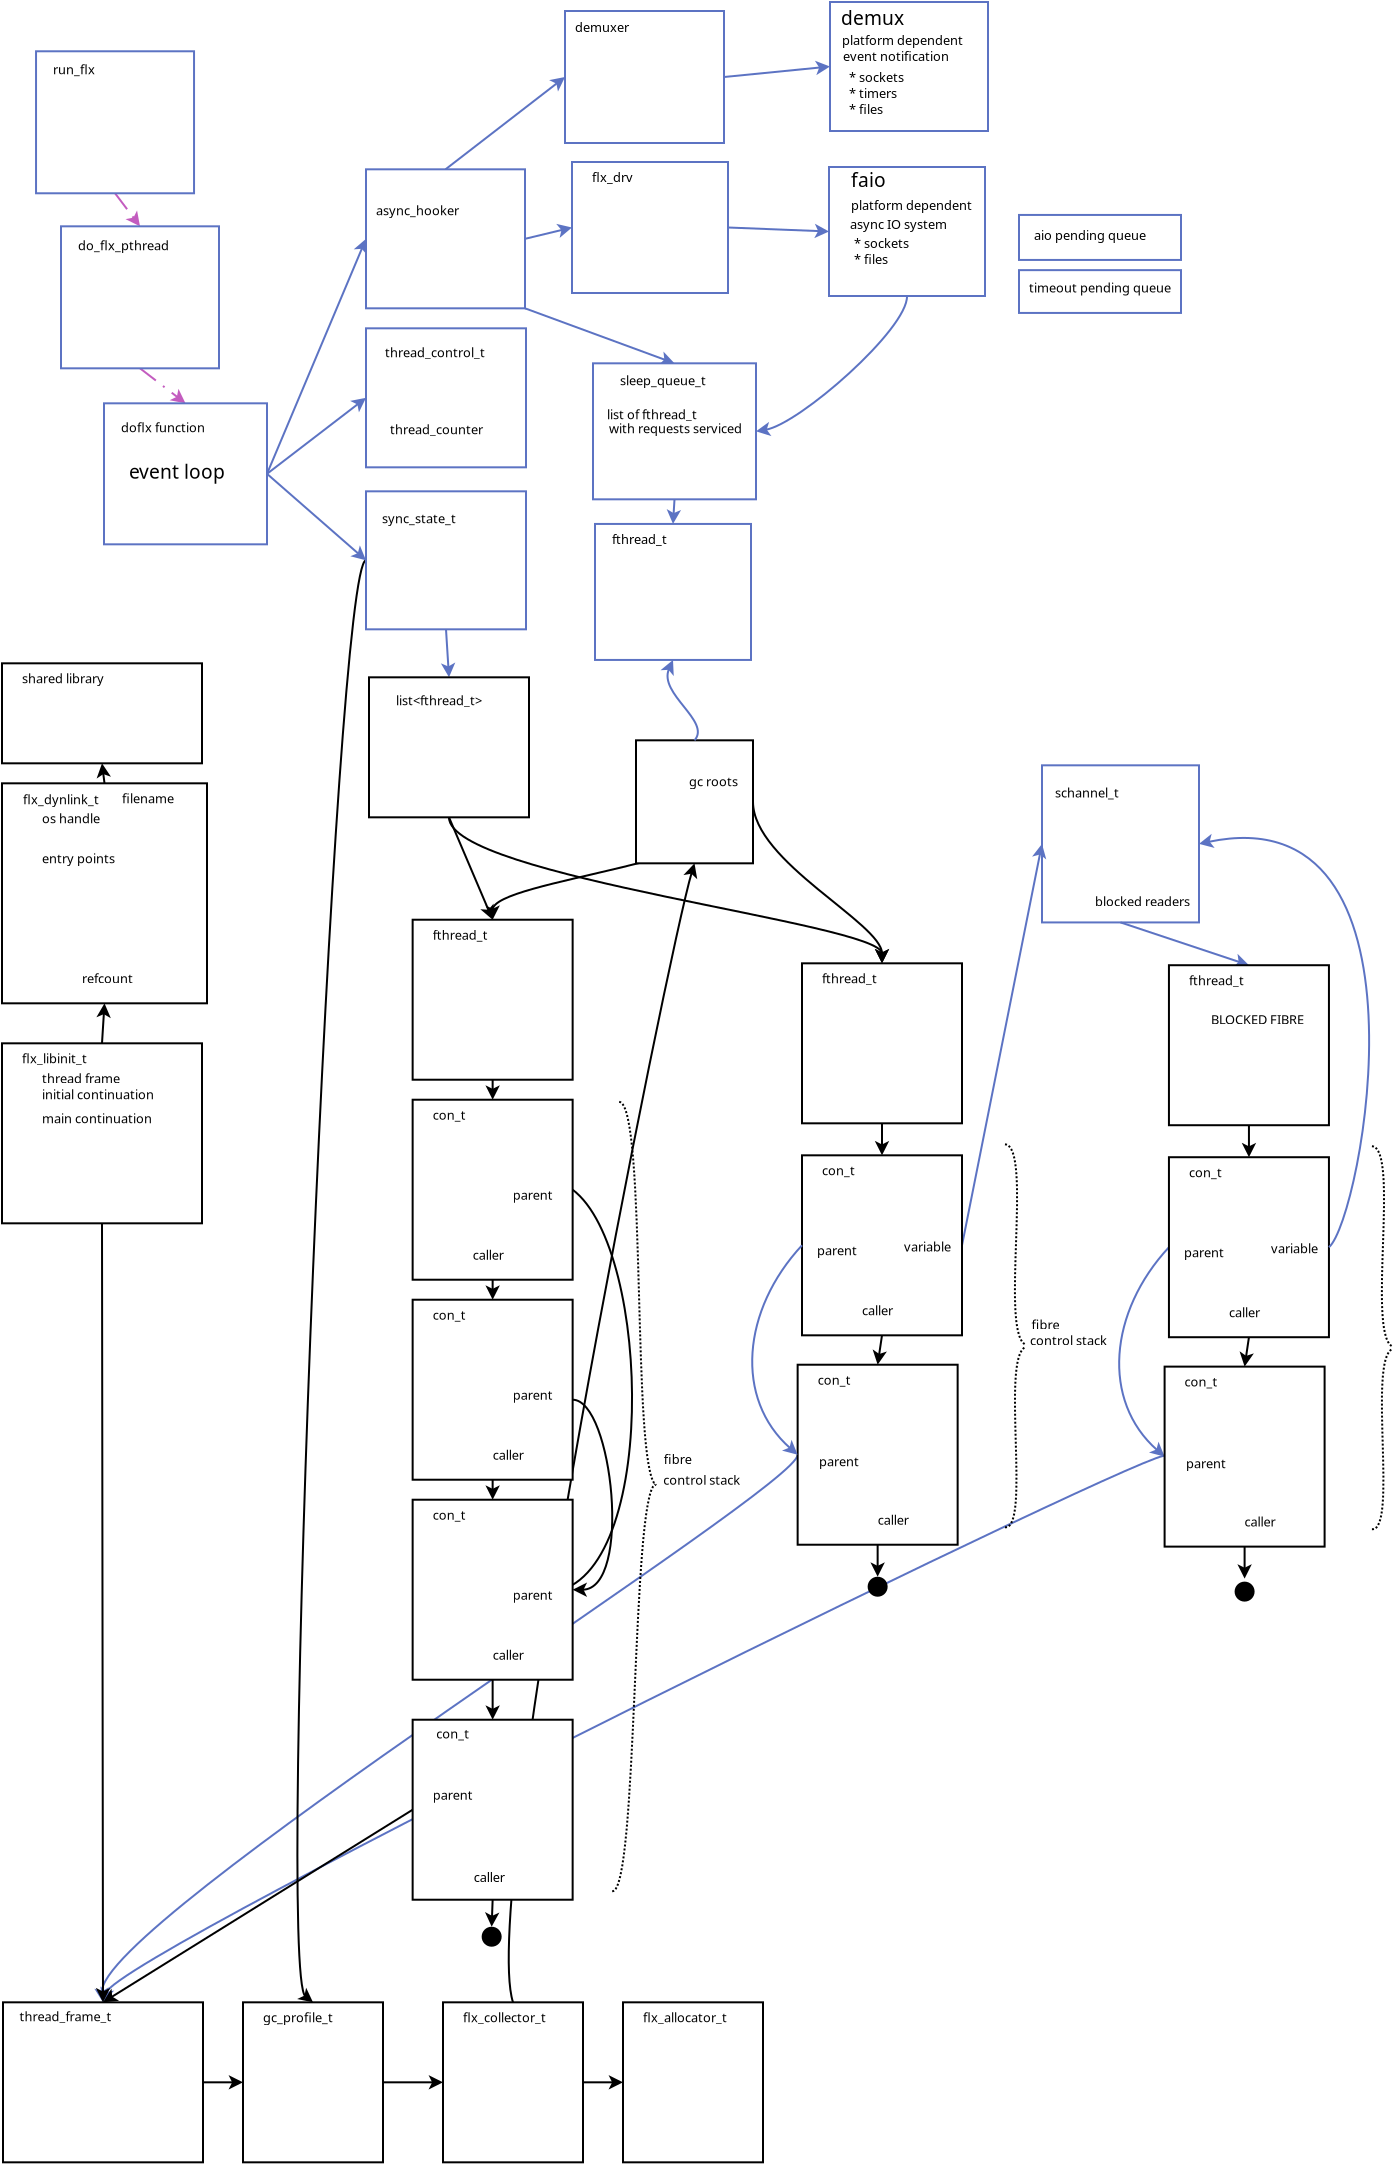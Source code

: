 <?xml version="1.0" encoding="UTF-8"?>
<dia:diagram xmlns:dia="http://www.lysator.liu.se/~alla/dia/">
  <dia:layer name="Background" visible="true">
    <dia:object type="Standard - BezierLine" version="0" id="O0">
      <dia:attribute name="obj_pos">
        <dia:point val="61.13,36.665"/>
      </dia:attribute>
      <dia:attribute name="obj_bb">
        <dia:rectangle val="7.557,36.575;61.2,64.144"/>
      </dia:attribute>
      <dia:attribute name="bez_points">
        <dia:point val="61.13,36.665"/>
        <dia:point val="62.03,35.465"/>
        <dia:point val="8.8,61.5"/>
        <dia:point val="8.05,63.95"/>
      </dia:attribute>
      <dia:attribute name="corner_types">
        <dia:enum val="0"/>
        <dia:enum val="0"/>
      </dia:attribute>
      <dia:attribute name="line_color">
        <dia:color val="#5c73c3"/>
      </dia:attribute>
      <dia:attribute name="end_arrow">
        <dia:enum val="22"/>
      </dia:attribute>
      <dia:attribute name="end_arrow_length">
        <dia:real val="0.5"/>
      </dia:attribute>
      <dia:attribute name="end_arrow_width">
        <dia:real val="0.5"/>
      </dia:attribute>
      <dia:connections>
        <dia:connection handle="0" to="O86" connection="3"/>
        <dia:connection handle="3" to="O72" connection="1"/>
      </dia:connections>
    </dia:object>
    <dia:object type="Standard - BezierLine" version="0" id="O1">
      <dia:attribute name="obj_pos">
        <dia:point val="42.782,36.57"/>
      </dia:attribute>
      <dia:attribute name="obj_bb">
        <dia:rectangle val="7.548,36.519;42.834,64.051"/>
      </dia:attribute>
      <dia:attribute name="bez_points">
        <dia:point val="42.782,36.57"/>
        <dia:point val="42.833,38.22"/>
        <dia:point val="7.65,60.05"/>
        <dia:point val="8.05,63.95"/>
      </dia:attribute>
      <dia:attribute name="corner_types">
        <dia:enum val="0"/>
        <dia:enum val="0"/>
      </dia:attribute>
      <dia:attribute name="line_color">
        <dia:color val="#5c73c3"/>
      </dia:attribute>
      <dia:attribute name="end_arrow">
        <dia:enum val="22"/>
      </dia:attribute>
      <dia:attribute name="end_arrow_length">
        <dia:real val="0.5"/>
      </dia:attribute>
      <dia:attribute name="end_arrow_width">
        <dia:real val="0.5"/>
      </dia:attribute>
      <dia:connections>
        <dia:connection handle="0" to="O104" connection="3"/>
        <dia:connection handle="3" to="O72" connection="1"/>
      </dia:connections>
    </dia:object>
    <dia:object type="Standard - BezierLine" version="0" id="O2">
      <dia:attribute name="obj_pos">
        <dia:point val="28.55,63.95"/>
      </dia:attribute>
      <dia:attribute name="obj_bb">
        <dia:rectangle val="28.287,6.808;38.118,64.013"/>
      </dia:attribute>
      <dia:attribute name="bez_points">
        <dia:point val="28.55,63.95"/>
        <dia:point val="26.8,58.5"/>
        <dia:point val="36.35,11.229"/>
        <dia:point val="37.625,7.0"/>
      </dia:attribute>
      <dia:attribute name="corner_types">
        <dia:enum val="0"/>
        <dia:enum val="0"/>
      </dia:attribute>
      <dia:attribute name="end_arrow">
        <dia:enum val="22"/>
      </dia:attribute>
      <dia:attribute name="end_arrow_length">
        <dia:real val="0.5"/>
      </dia:attribute>
      <dia:attribute name="end_arrow_width">
        <dia:real val="0.5"/>
      </dia:attribute>
      <dia:connections>
        <dia:connection handle="0" to="O68" connection="1"/>
        <dia:connection handle="3" to="O26" connection="6"/>
      </dia:connections>
    </dia:object>
    <dia:object type="Standard - Box" version="0" id="O3">
      <dia:attribute name="obj_pos">
        <dia:point val="3,-3"/>
      </dia:attribute>
      <dia:attribute name="obj_bb">
        <dia:rectangle val="2.95,-3.05;13.05,2.05"/>
      </dia:attribute>
      <dia:attribute name="elem_corner">
        <dia:point val="3,-3"/>
      </dia:attribute>
      <dia:attribute name="elem_width">
        <dia:real val="10"/>
      </dia:attribute>
      <dia:attribute name="elem_height">
        <dia:real val="5"/>
      </dia:attribute>
      <dia:attribute name="show_background">
        <dia:boolean val="true"/>
      </dia:attribute>
    </dia:object>
    <dia:object type="Standard - Text" version="0" id="O4">
      <dia:attribute name="obj_pos">
        <dia:point val="4,-2"/>
      </dia:attribute>
      <dia:attribute name="obj_bb">
        <dia:rectangle val="4,-2.55;8.287,-1.6"/>
      </dia:attribute>
      <dia:attribute name="text">
        <dia:composite type="text">
          <dia:attribute name="string">
            <dia:string>#shared library#</dia:string>
          </dia:attribute>
          <dia:attribute name="font">
            <dia:font family="sans" style="0" name="Helvetica"/>
          </dia:attribute>
          <dia:attribute name="height">
            <dia:real val="0.8"/>
          </dia:attribute>
          <dia:attribute name="pos">
            <dia:point val="4,-2"/>
          </dia:attribute>
          <dia:attribute name="color">
            <dia:color val="#000000"/>
          </dia:attribute>
          <dia:attribute name="alignment">
            <dia:enum val="0"/>
          </dia:attribute>
        </dia:composite>
      </dia:attribute>
    </dia:object>
    <dia:object type="Standard - Line" version="0" id="O5">
      <dia:attribute name="obj_pos">
        <dia:point val="8.125,3"/>
      </dia:attribute>
      <dia:attribute name="obj_bb">
        <dia:rectangle val="7.498,1.888;8.502,3.056"/>
      </dia:attribute>
      <dia:attribute name="conn_endpoints">
        <dia:point val="8.125,3"/>
        <dia:point val="8,2"/>
      </dia:attribute>
      <dia:attribute name="numcp">
        <dia:int val="1"/>
      </dia:attribute>
      <dia:attribute name="end_arrow">
        <dia:enum val="22"/>
      </dia:attribute>
      <dia:attribute name="end_arrow_length">
        <dia:real val="0.5"/>
      </dia:attribute>
      <dia:attribute name="end_arrow_width">
        <dia:real val="0.5"/>
      </dia:attribute>
      <dia:connections>
        <dia:connection handle="0" to="O7" connection="1"/>
        <dia:connection handle="1" to="O3" connection="6"/>
      </dia:connections>
    </dia:object>
    <dia:object type="Standard - Line" version="0" id="O6">
      <dia:attribute name="obj_pos">
        <dia:point val="8,16"/>
      </dia:attribute>
      <dia:attribute name="obj_bb">
        <dia:rectangle val="7.623,13.919;8.627,16.053"/>
      </dia:attribute>
      <dia:attribute name="conn_endpoints">
        <dia:point val="8,16"/>
        <dia:point val="8.125,14"/>
      </dia:attribute>
      <dia:attribute name="numcp">
        <dia:int val="1"/>
      </dia:attribute>
      <dia:attribute name="end_arrow">
        <dia:enum val="22"/>
      </dia:attribute>
      <dia:attribute name="end_arrow_length">
        <dia:real val="0.5"/>
      </dia:attribute>
      <dia:attribute name="end_arrow_width">
        <dia:real val="0.5"/>
      </dia:attribute>
      <dia:connections>
        <dia:connection handle="0" to="O18" connection="1"/>
        <dia:connection handle="1" to="O7" connection="6"/>
      </dia:connections>
    </dia:object>
    <dia:group>
      <dia:object type="Standard - Box" version="0" id="O7">
        <dia:attribute name="obj_pos">
          <dia:point val="3,3"/>
        </dia:attribute>
        <dia:attribute name="obj_bb">
          <dia:rectangle val="2.95,2.95;13.3,14.05"/>
        </dia:attribute>
        <dia:attribute name="elem_corner">
          <dia:point val="3,3"/>
        </dia:attribute>
        <dia:attribute name="elem_width">
          <dia:real val="10.25"/>
        </dia:attribute>
        <dia:attribute name="elem_height">
          <dia:real val="11"/>
        </dia:attribute>
        <dia:attribute name="show_background">
          <dia:boolean val="true"/>
        </dia:attribute>
      </dia:object>
      <dia:object type="Standard - Text" version="0" id="O8">
        <dia:attribute name="obj_pos">
          <dia:point val="4.05,4.05"/>
        </dia:attribute>
        <dia:attribute name="obj_bb">
          <dia:rectangle val="4.05,3.5;7.7,4.45"/>
        </dia:attribute>
        <dia:attribute name="text">
          <dia:composite type="text">
            <dia:attribute name="string">
              <dia:string>#flx_dynlink_t#</dia:string>
            </dia:attribute>
            <dia:attribute name="font">
              <dia:font family="sans" style="0" name="Helvetica"/>
            </dia:attribute>
            <dia:attribute name="height">
              <dia:real val="0.8"/>
            </dia:attribute>
            <dia:attribute name="pos">
              <dia:point val="4.05,4.05"/>
            </dia:attribute>
            <dia:attribute name="color">
              <dia:color val="#000000"/>
            </dia:attribute>
            <dia:attribute name="alignment">
              <dia:enum val="0"/>
            </dia:attribute>
          </dia:composite>
        </dia:attribute>
      </dia:object>
      <dia:object type="Standard - Text" version="0" id="O9">
        <dia:attribute name="obj_pos">
          <dia:point val="5,5"/>
        </dia:attribute>
        <dia:attribute name="obj_bb">
          <dia:rectangle val="5,4.45;8.1,5.4"/>
        </dia:attribute>
        <dia:attribute name="text">
          <dia:composite type="text">
            <dia:attribute name="string">
              <dia:string>#os handle#</dia:string>
            </dia:attribute>
            <dia:attribute name="font">
              <dia:font family="sans" style="0" name="Helvetica"/>
            </dia:attribute>
            <dia:attribute name="height">
              <dia:real val="0.8"/>
            </dia:attribute>
            <dia:attribute name="pos">
              <dia:point val="5,5"/>
            </dia:attribute>
            <dia:attribute name="color">
              <dia:color val="#000000"/>
            </dia:attribute>
            <dia:attribute name="alignment">
              <dia:enum val="0"/>
            </dia:attribute>
          </dia:composite>
        </dia:attribute>
      </dia:object>
      <dia:object type="Standard - Text" version="0" id="O10">
        <dia:attribute name="obj_pos">
          <dia:point val="7,13"/>
        </dia:attribute>
        <dia:attribute name="obj_bb">
          <dia:rectangle val="7,12.45;9.637,13.4"/>
        </dia:attribute>
        <dia:attribute name="text">
          <dia:composite type="text">
            <dia:attribute name="string">
              <dia:string>#refcount#</dia:string>
            </dia:attribute>
            <dia:attribute name="font">
              <dia:font family="sans" style="0" name="Helvetica"/>
            </dia:attribute>
            <dia:attribute name="height">
              <dia:real val="0.8"/>
            </dia:attribute>
            <dia:attribute name="pos">
              <dia:point val="7,13"/>
            </dia:attribute>
            <dia:attribute name="color">
              <dia:color val="#000000"/>
            </dia:attribute>
            <dia:attribute name="alignment">
              <dia:enum val="0"/>
            </dia:attribute>
          </dia:composite>
        </dia:attribute>
      </dia:object>
      <dia:object type="Standard - Text" version="0" id="O11">
        <dia:attribute name="obj_pos">
          <dia:point val="10,7"/>
        </dia:attribute>
        <dia:attribute name="obj_bb">
          <dia:rectangle val="10,6.45;10,7.4"/>
        </dia:attribute>
        <dia:attribute name="text">
          <dia:composite type="text">
            <dia:attribute name="string">
              <dia:string>##</dia:string>
            </dia:attribute>
            <dia:attribute name="font">
              <dia:font family="sans" style="0" name="Helvetica"/>
            </dia:attribute>
            <dia:attribute name="height">
              <dia:real val="0.8"/>
            </dia:attribute>
            <dia:attribute name="pos">
              <dia:point val="10,7"/>
            </dia:attribute>
            <dia:attribute name="color">
              <dia:color val="#000000"/>
            </dia:attribute>
            <dia:attribute name="alignment">
              <dia:enum val="0"/>
            </dia:attribute>
          </dia:composite>
        </dia:attribute>
      </dia:object>
      <dia:object type="Standard - Text" version="0" id="O12">
        <dia:attribute name="obj_pos">
          <dia:point val="5,7"/>
        </dia:attribute>
        <dia:attribute name="obj_bb">
          <dia:rectangle val="5,6.45;8.75,7.4"/>
        </dia:attribute>
        <dia:attribute name="text">
          <dia:composite type="text">
            <dia:attribute name="string">
              <dia:string>#entry points#</dia:string>
            </dia:attribute>
            <dia:attribute name="font">
              <dia:font family="sans" style="0" name="Helvetica"/>
            </dia:attribute>
            <dia:attribute name="height">
              <dia:real val="0.8"/>
            </dia:attribute>
            <dia:attribute name="pos">
              <dia:point val="5,7"/>
            </dia:attribute>
            <dia:attribute name="color">
              <dia:color val="#000000"/>
            </dia:attribute>
            <dia:attribute name="alignment">
              <dia:enum val="0"/>
            </dia:attribute>
          </dia:composite>
        </dia:attribute>
      </dia:object>
      <dia:object type="Standard - Text" version="0" id="O13">
        <dia:attribute name="obj_pos">
          <dia:point val="9,4"/>
        </dia:attribute>
        <dia:attribute name="obj_bb">
          <dia:rectangle val="9,3.45;11.65,4.4"/>
        </dia:attribute>
        <dia:attribute name="text">
          <dia:composite type="text">
            <dia:attribute name="string">
              <dia:string>#filename#</dia:string>
            </dia:attribute>
            <dia:attribute name="font">
              <dia:font family="sans" style="0" name="Helvetica"/>
            </dia:attribute>
            <dia:attribute name="height">
              <dia:real val="0.8"/>
            </dia:attribute>
            <dia:attribute name="pos">
              <dia:point val="9,4"/>
            </dia:attribute>
            <dia:attribute name="color">
              <dia:color val="#000000"/>
            </dia:attribute>
            <dia:attribute name="alignment">
              <dia:enum val="0"/>
            </dia:attribute>
          </dia:composite>
        </dia:attribute>
      </dia:object>
    </dia:group>
    <dia:object type="Standard - Line" version="0" id="O14">
      <dia:attribute name="obj_pos">
        <dia:point val="8,25"/>
      </dia:attribute>
      <dia:attribute name="obj_bb">
        <dia:rectangle val="7.55,24.95;8.55,64.001"/>
      </dia:attribute>
      <dia:attribute name="conn_endpoints">
        <dia:point val="8,25"/>
        <dia:point val="8.05,63.95"/>
      </dia:attribute>
      <dia:attribute name="numcp">
        <dia:int val="1"/>
      </dia:attribute>
      <dia:attribute name="end_arrow">
        <dia:enum val="22"/>
      </dia:attribute>
      <dia:attribute name="end_arrow_length">
        <dia:real val="0.5"/>
      </dia:attribute>
      <dia:attribute name="end_arrow_width">
        <dia:real val="0.5"/>
      </dia:attribute>
      <dia:connections>
        <dia:connection handle="0" to="O18" connection="6"/>
        <dia:connection handle="1" to="O72" connection="1"/>
      </dia:connections>
    </dia:object>
    <dia:object type="Standard - Line" version="0" id="O15">
      <dia:attribute name="obj_pos">
        <dia:point val="25.35,4.7"/>
      </dia:attribute>
      <dia:attribute name="obj_bb">
        <dia:rectangle val="25.284,4.634;28.012,10.062"/>
      </dia:attribute>
      <dia:attribute name="conn_endpoints">
        <dia:point val="25.35,4.7"/>
        <dia:point val="27.532,9.82"/>
      </dia:attribute>
      <dia:attribute name="numcp">
        <dia:int val="1"/>
      </dia:attribute>
      <dia:attribute name="end_arrow">
        <dia:enum val="22"/>
      </dia:attribute>
      <dia:attribute name="end_arrow_length">
        <dia:real val="0.5"/>
      </dia:attribute>
      <dia:attribute name="end_arrow_width">
        <dia:real val="0.5"/>
      </dia:attribute>
      <dia:connections>
        <dia:connection handle="0" to="O145" connection="6"/>
        <dia:connection handle="1" to="O36" connection="1"/>
      </dia:connections>
    </dia:object>
    <dia:object type="Standard - BezierLine" version="0" id="O16">
      <dia:attribute name="obj_pos">
        <dia:point val="31.532,23.32"/>
      </dia:attribute>
      <dia:attribute name="obj_bb">
        <dia:rectangle val="29.715,23.25;34.502,43.971"/>
      </dia:attribute>
      <dia:attribute name="bez_points">
        <dia:point val="31.532,23.32"/>
        <dia:point val="35.532,26.32"/>
        <dia:point val="35.851,43.251"/>
        <dia:point val="29.782,43.47"/>
      </dia:attribute>
      <dia:attribute name="corner_types">
        <dia:enum val="0"/>
        <dia:enum val="0"/>
      </dia:attribute>
      <dia:attribute name="end_arrow">
        <dia:enum val="22"/>
      </dia:attribute>
      <dia:attribute name="end_arrow_length">
        <dia:real val="0.5"/>
      </dia:attribute>
      <dia:attribute name="end_arrow_width">
        <dia:real val="0.5"/>
      </dia:attribute>
      <dia:connections>
        <dia:connection handle="0" to="O40" connection="4"/>
      </dia:connections>
    </dia:object>
    <dia:object type="Standard - Line" version="0" id="O17">
      <dia:attribute name="obj_pos">
        <dia:point val="23.532,54.32"/>
      </dia:attribute>
      <dia:attribute name="obj_bb">
        <dia:rectangle val="7.743,54.251;23.601,64.401"/>
      </dia:attribute>
      <dia:attribute name="conn_endpoints">
        <dia:point val="23.532,54.32"/>
        <dia:point val="8.05,63.95"/>
      </dia:attribute>
      <dia:attribute name="numcp">
        <dia:int val="1"/>
      </dia:attribute>
      <dia:attribute name="end_arrow">
        <dia:enum val="22"/>
      </dia:attribute>
      <dia:attribute name="end_arrow_length">
        <dia:real val="0.5"/>
      </dia:attribute>
      <dia:attribute name="end_arrow_width">
        <dia:real val="0.5"/>
      </dia:attribute>
      <dia:connections>
        <dia:connection handle="0" to="O50" connection="3"/>
        <dia:connection handle="1" to="O72" connection="1"/>
      </dia:connections>
    </dia:object>
    <dia:group>
      <dia:object type="Standard - Box" version="0" id="O18">
        <dia:attribute name="obj_pos">
          <dia:point val="3,16"/>
        </dia:attribute>
        <dia:attribute name="obj_bb">
          <dia:rectangle val="2.95,15.95;13.05,25.05"/>
        </dia:attribute>
        <dia:attribute name="elem_corner">
          <dia:point val="3,16"/>
        </dia:attribute>
        <dia:attribute name="elem_width">
          <dia:real val="10"/>
        </dia:attribute>
        <dia:attribute name="elem_height">
          <dia:real val="9"/>
        </dia:attribute>
        <dia:attribute name="show_background">
          <dia:boolean val="true"/>
        </dia:attribute>
      </dia:object>
      <dia:object type="Standard - Text" version="0" id="O19">
        <dia:attribute name="obj_pos">
          <dia:point val="4,17"/>
        </dia:attribute>
        <dia:attribute name="obj_bb">
          <dia:rectangle val="4,16.45;7.15,17.4"/>
        </dia:attribute>
        <dia:attribute name="text">
          <dia:composite type="text">
            <dia:attribute name="string">
              <dia:string>#flx_libinit_t#</dia:string>
            </dia:attribute>
            <dia:attribute name="font">
              <dia:font family="sans" style="0" name="Helvetica"/>
            </dia:attribute>
            <dia:attribute name="height">
              <dia:real val="0.8"/>
            </dia:attribute>
            <dia:attribute name="pos">
              <dia:point val="4,17"/>
            </dia:attribute>
            <dia:attribute name="color">
              <dia:color val="#000000"/>
            </dia:attribute>
            <dia:attribute name="alignment">
              <dia:enum val="0"/>
            </dia:attribute>
          </dia:composite>
        </dia:attribute>
      </dia:object>
      <dia:object type="Standard - Text" version="0" id="O20">
        <dia:attribute name="obj_pos">
          <dia:point val="5,18"/>
        </dia:attribute>
        <dia:attribute name="obj_bb">
          <dia:rectangle val="5,17.45;10.8,19.2"/>
        </dia:attribute>
        <dia:attribute name="text">
          <dia:composite type="text">
            <dia:attribute name="string">
              <dia:string>#thread frame
initial continuation#</dia:string>
            </dia:attribute>
            <dia:attribute name="font">
              <dia:font family="sans" style="0" name="Helvetica"/>
            </dia:attribute>
            <dia:attribute name="height">
              <dia:real val="0.8"/>
            </dia:attribute>
            <dia:attribute name="pos">
              <dia:point val="5,18"/>
            </dia:attribute>
            <dia:attribute name="color">
              <dia:color val="#000000"/>
            </dia:attribute>
            <dia:attribute name="alignment">
              <dia:enum val="0"/>
            </dia:attribute>
          </dia:composite>
        </dia:attribute>
      </dia:object>
      <dia:object type="Standard - Text" version="0" id="O21">
        <dia:attribute name="obj_pos">
          <dia:point val="5,20"/>
        </dia:attribute>
        <dia:attribute name="obj_bb">
          <dia:rectangle val="5,19.45;10.65,20.4"/>
        </dia:attribute>
        <dia:attribute name="text">
          <dia:composite type="text">
            <dia:attribute name="string">
              <dia:string>#main continuation#</dia:string>
            </dia:attribute>
            <dia:attribute name="font">
              <dia:font family="sans" style="0" name="Helvetica"/>
            </dia:attribute>
            <dia:attribute name="height">
              <dia:real val="0.8"/>
            </dia:attribute>
            <dia:attribute name="pos">
              <dia:point val="5,20"/>
            </dia:attribute>
            <dia:attribute name="color">
              <dia:color val="#000000"/>
            </dia:attribute>
            <dia:attribute name="alignment">
              <dia:enum val="0"/>
            </dia:attribute>
          </dia:composite>
        </dia:attribute>
      </dia:object>
      <dia:object type="Standard - Text" version="0" id="O22">
        <dia:attribute name="obj_pos">
          <dia:point val="10,17"/>
        </dia:attribute>
        <dia:attribute name="obj_bb">
          <dia:rectangle val="10,16.45;10,17.4"/>
        </dia:attribute>
        <dia:attribute name="text">
          <dia:composite type="text">
            <dia:attribute name="string">
              <dia:string>##</dia:string>
            </dia:attribute>
            <dia:attribute name="font">
              <dia:font family="sans" style="0" name="Helvetica"/>
            </dia:attribute>
            <dia:attribute name="height">
              <dia:real val="0.8"/>
            </dia:attribute>
            <dia:attribute name="pos">
              <dia:point val="10,17"/>
            </dia:attribute>
            <dia:attribute name="color">
              <dia:color val="#000000"/>
            </dia:attribute>
            <dia:attribute name="alignment">
              <dia:enum val="0"/>
            </dia:attribute>
          </dia:composite>
        </dia:attribute>
      </dia:object>
    </dia:group>
    <dia:object type="Standard - BezierLine" version="0" id="O23">
      <dia:attribute name="obj_pos">
        <dia:point val="25.35,4.7"/>
      </dia:attribute>
      <dia:attribute name="obj_bb">
        <dia:rectangle val="25.3,4.65;47.5,12.05"/>
      </dia:attribute>
      <dia:attribute name="bez_points">
        <dia:point val="25.35,4.7"/>
        <dia:point val="25.35,7.7"/>
        <dia:point val="47,10"/>
        <dia:point val="47,12"/>
      </dia:attribute>
      <dia:attribute name="corner_types">
        <dia:enum val="0"/>
        <dia:enum val="0"/>
      </dia:attribute>
      <dia:attribute name="end_arrow">
        <dia:enum val="22"/>
      </dia:attribute>
      <dia:attribute name="end_arrow_length">
        <dia:real val="0.5"/>
      </dia:attribute>
      <dia:attribute name="end_arrow_width">
        <dia:real val="0.5"/>
      </dia:attribute>
      <dia:connections>
        <dia:connection handle="0" to="O145" connection="6"/>
        <dia:connection handle="3" to="O99" connection="1"/>
      </dia:connections>
    </dia:object>
    <dia:object type="Standard - BezierLine" version="0" id="O24">
      <dia:attribute name="obj_pos">
        <dia:point val="40.55,3.925"/>
      </dia:attribute>
      <dia:attribute name="obj_bb">
        <dia:rectangle val="40.5,3.875;47.5,12.05"/>
      </dia:attribute>
      <dia:attribute name="bez_points">
        <dia:point val="40.55,3.925"/>
        <dia:point val="40.55,6.925"/>
        <dia:point val="47,10"/>
        <dia:point val="47,12"/>
      </dia:attribute>
      <dia:attribute name="corner_types">
        <dia:enum val="0"/>
        <dia:enum val="0"/>
      </dia:attribute>
      <dia:attribute name="end_arrow">
        <dia:enum val="22"/>
      </dia:attribute>
      <dia:attribute name="end_arrow_length">
        <dia:real val="0.5"/>
      </dia:attribute>
      <dia:attribute name="end_arrow_width">
        <dia:real val="0.5"/>
      </dia:attribute>
      <dia:connections>
        <dia:connection handle="0" to="O26" connection="4"/>
        <dia:connection handle="3" to="O99" connection="1"/>
      </dia:connections>
    </dia:object>
    <dia:object type="Standard - BezierLine" version="0" id="O25">
      <dia:attribute name="obj_pos">
        <dia:point val="40.55,3.925"/>
      </dia:attribute>
      <dia:attribute name="obj_bb">
        <dia:rectangle val="27.032,3.875;40.6,9.87"/>
      </dia:attribute>
      <dia:attribute name="bez_points">
        <dia:point val="40.55,3.925"/>
        <dia:point val="40.55,6.925"/>
        <dia:point val="27.532,7.82"/>
        <dia:point val="27.532,9.82"/>
      </dia:attribute>
      <dia:attribute name="corner_types">
        <dia:enum val="0"/>
        <dia:enum val="0"/>
      </dia:attribute>
      <dia:attribute name="end_arrow">
        <dia:enum val="22"/>
      </dia:attribute>
      <dia:attribute name="end_arrow_length">
        <dia:real val="0.5"/>
      </dia:attribute>
      <dia:attribute name="end_arrow_width">
        <dia:real val="0.5"/>
      </dia:attribute>
      <dia:connections>
        <dia:connection handle="0" to="O26" connection="4"/>
        <dia:connection handle="3" to="O36" connection="1"/>
      </dia:connections>
    </dia:object>
    <dia:group>
      <dia:object type="Standard - Box" version="0" id="O26">
        <dia:attribute name="obj_pos">
          <dia:point val="34.7,0.85"/>
        </dia:attribute>
        <dia:attribute name="obj_bb">
          <dia:rectangle val="34.65,0.8;40.6,7.05"/>
        </dia:attribute>
        <dia:attribute name="elem_corner">
          <dia:point val="34.7,0.85"/>
        </dia:attribute>
        <dia:attribute name="elem_width">
          <dia:real val="5.85"/>
        </dia:attribute>
        <dia:attribute name="elem_height">
          <dia:real val="6.15"/>
        </dia:attribute>
        <dia:attribute name="show_background">
          <dia:boolean val="true"/>
        </dia:attribute>
      </dia:object>
      <dia:object type="Standard - Text" version="0" id="O27">
        <dia:attribute name="obj_pos">
          <dia:point val="37.35,3.15"/>
        </dia:attribute>
        <dia:attribute name="obj_bb">
          <dia:rectangle val="37.35,2.6;39.938,3.55"/>
        </dia:attribute>
        <dia:attribute name="text">
          <dia:composite type="text">
            <dia:attribute name="string">
              <dia:string>#gc roots#</dia:string>
            </dia:attribute>
            <dia:attribute name="font">
              <dia:font family="sans" style="0" name="Helvetica"/>
            </dia:attribute>
            <dia:attribute name="height">
              <dia:real val="0.8"/>
            </dia:attribute>
            <dia:attribute name="pos">
              <dia:point val="37.35,3.15"/>
            </dia:attribute>
            <dia:attribute name="color">
              <dia:color val="#000000"/>
            </dia:attribute>
            <dia:attribute name="alignment">
              <dia:enum val="0"/>
            </dia:attribute>
          </dia:composite>
        </dia:attribute>
      </dia:object>
    </dia:group>
    <dia:object type="Standard - BezierLine" version="0" id="O28">
      <dia:attribute name="obj_pos">
        <dia:point val="21.2,-8.15"/>
      </dia:attribute>
      <dia:attribute name="obj_bb">
        <dia:rectangle val="17.91,-8.202;21.252,64.374"/>
      </dia:attribute>
      <dia:attribute name="bez_points">
        <dia:point val="21.2,-8.15"/>
        <dia:point val="19.65,-8.1"/>
        <dia:point val="16.7,62.49"/>
        <dia:point val="18.55,63.95"/>
      </dia:attribute>
      <dia:attribute name="corner_types">
        <dia:enum val="0"/>
        <dia:enum val="0"/>
      </dia:attribute>
      <dia:attribute name="end_arrow">
        <dia:enum val="22"/>
      </dia:attribute>
      <dia:attribute name="end_arrow_length">
        <dia:real val="0.5"/>
      </dia:attribute>
      <dia:attribute name="end_arrow_width">
        <dia:real val="0.5"/>
      </dia:attribute>
      <dia:connections>
        <dia:connection handle="0" to="O143" connection="3"/>
        <dia:connection handle="3" to="O66" connection="1"/>
      </dia:connections>
    </dia:object>
    <dia:group>
      <dia:object type="Standard - BezierLine" version="0" id="O29">
        <dia:attribute name="obj_pos">
          <dia:point val="33.861,18.927"/>
        </dia:attribute>
        <dia:attribute name="obj_bb">
          <dia:rectangle val="33.808,18.873;35.779,38.164"/>
        </dia:attribute>
        <dia:attribute name="bez_points">
          <dia:point val="33.861,18.927"/>
          <dia:point val="35.261,19.027"/>
          <dia:point val="34.461,37.396"/>
          <dia:point val="35.711,38.096"/>
        </dia:attribute>
        <dia:attribute name="corner_types">
          <dia:enum val="0"/>
          <dia:enum val="0"/>
        </dia:attribute>
        <dia:attribute name="line_style">
          <dia:enum val="4"/>
        </dia:attribute>
      </dia:object>
      <dia:object type="Standard - BezierLine" version="0" id="O30">
        <dia:attribute name="obj_pos">
          <dia:point val="33.511,58.396"/>
        </dia:attribute>
        <dia:attribute name="obj_bb">
          <dia:rectangle val="33.458,37.978;35.729,58.45"/>
        </dia:attribute>
        <dia:attribute name="bez_points">
          <dia:point val="33.511,58.396"/>
          <dia:point val="34.811,58.496"/>
          <dia:point val="34.466,38.673"/>
          <dia:point val="35.661,38.046"/>
        </dia:attribute>
        <dia:attribute name="corner_types">
          <dia:enum val="0"/>
          <dia:enum val="0"/>
        </dia:attribute>
        <dia:attribute name="line_style">
          <dia:enum val="4"/>
        </dia:attribute>
      </dia:object>
    </dia:group>
    <dia:group>
      <dia:object type="Standard - Line" version="0" id="O31">
        <dia:attribute name="obj_pos">
          <dia:point val="27.532,17.82"/>
        </dia:attribute>
        <dia:attribute name="obj_bb">
          <dia:rectangle val="27.032,17.77;28.032,18.87"/>
        </dia:attribute>
        <dia:attribute name="conn_endpoints">
          <dia:point val="27.532,17.82"/>
          <dia:point val="27.532,18.82"/>
        </dia:attribute>
        <dia:attribute name="numcp">
          <dia:int val="1"/>
        </dia:attribute>
        <dia:attribute name="end_arrow">
          <dia:enum val="22"/>
        </dia:attribute>
        <dia:attribute name="end_arrow_length">
          <dia:real val="0.5"/>
        </dia:attribute>
        <dia:attribute name="end_arrow_width">
          <dia:real val="0.5"/>
        </dia:attribute>
      </dia:object>
      <dia:object type="Standard - Line" version="0" id="O32">
        <dia:attribute name="obj_pos">
          <dia:point val="27.532,27.82"/>
        </dia:attribute>
        <dia:attribute name="obj_bb">
          <dia:rectangle val="27.032,27.77;28.032,28.87"/>
        </dia:attribute>
        <dia:attribute name="conn_endpoints">
          <dia:point val="27.532,27.82"/>
          <dia:point val="27.532,28.82"/>
        </dia:attribute>
        <dia:attribute name="numcp">
          <dia:int val="1"/>
        </dia:attribute>
        <dia:attribute name="end_arrow">
          <dia:enum val="22"/>
        </dia:attribute>
        <dia:attribute name="end_arrow_length">
          <dia:real val="0.5"/>
        </dia:attribute>
        <dia:attribute name="end_arrow_width">
          <dia:real val="0.5"/>
        </dia:attribute>
      </dia:object>
      <dia:object type="Standard - Line" version="0" id="O33">
        <dia:attribute name="obj_pos">
          <dia:point val="27.532,37.82"/>
        </dia:attribute>
        <dia:attribute name="obj_bb">
          <dia:rectangle val="27.032,37.77;28.032,38.87"/>
        </dia:attribute>
        <dia:attribute name="conn_endpoints">
          <dia:point val="27.532,37.82"/>
          <dia:point val="27.532,38.82"/>
        </dia:attribute>
        <dia:attribute name="numcp">
          <dia:int val="1"/>
        </dia:attribute>
        <dia:attribute name="end_arrow">
          <dia:enum val="22"/>
        </dia:attribute>
        <dia:attribute name="end_arrow_length">
          <dia:real val="0.5"/>
        </dia:attribute>
        <dia:attribute name="end_arrow_width">
          <dia:real val="0.5"/>
        </dia:attribute>
      </dia:object>
      <dia:object type="Standard - Line" version="0" id="O34">
        <dia:attribute name="obj_pos">
          <dia:point val="27.532,58.82"/>
        </dia:attribute>
        <dia:attribute name="obj_bb">
          <dia:rectangle val="26.981,58.768;27.984,60.239"/>
        </dia:attribute>
        <dia:attribute name="conn_endpoints">
          <dia:point val="27.532,58.82"/>
          <dia:point val="27.483,60.17"/>
        </dia:attribute>
        <dia:attribute name="numcp">
          <dia:int val="1"/>
        </dia:attribute>
        <dia:attribute name="end_arrow">
          <dia:enum val="22"/>
        </dia:attribute>
        <dia:attribute name="end_arrow_length">
          <dia:real val="0.5"/>
        </dia:attribute>
        <dia:attribute name="end_arrow_width">
          <dia:real val="0.5"/>
        </dia:attribute>
        <dia:connections>
          <dia:connection handle="1" to="O49" connection="1"/>
        </dia:connections>
      </dia:object>
      <dia:object type="Standard - BezierLine" version="0" id="O35">
        <dia:attribute name="obj_pos">
          <dia:point val="31.532,33.82"/>
        </dia:attribute>
        <dia:attribute name="obj_bb">
          <dia:rectangle val="31.483,33.77;33.476,43.82"/>
        </dia:attribute>
        <dia:attribute name="bez_points">
          <dia:point val="31.532,33.82"/>
          <dia:point val="33.532,33.82"/>
          <dia:point val="34.532,43.32"/>
          <dia:point val="31.532,43.32"/>
        </dia:attribute>
        <dia:attribute name="corner_types">
          <dia:enum val="0"/>
          <dia:enum val="0"/>
        </dia:attribute>
        <dia:attribute name="end_arrow">
          <dia:enum val="22"/>
        </dia:attribute>
        <dia:attribute name="end_arrow_length">
          <dia:real val="0.5"/>
        </dia:attribute>
        <dia:attribute name="end_arrow_width">
          <dia:real val="0.5"/>
        </dia:attribute>
      </dia:object>
      <dia:group>
        <dia:object type="Standard - Box" version="0" id="O36">
          <dia:attribute name="obj_pos">
            <dia:point val="23.532,9.82"/>
          </dia:attribute>
          <dia:attribute name="obj_bb">
            <dia:rectangle val="23.483,9.77;31.582,17.87"/>
          </dia:attribute>
          <dia:attribute name="elem_corner">
            <dia:point val="23.532,9.82"/>
          </dia:attribute>
          <dia:attribute name="elem_width">
            <dia:real val="8"/>
          </dia:attribute>
          <dia:attribute name="elem_height">
            <dia:real val="8"/>
          </dia:attribute>
          <dia:attribute name="show_background">
            <dia:boolean val="true"/>
          </dia:attribute>
        </dia:object>
        <dia:object type="Standard - Text" version="0" id="O37">
          <dia:attribute name="obj_pos">
            <dia:point val="24.532,10.82"/>
          </dia:attribute>
          <dia:attribute name="obj_bb">
            <dia:rectangle val="24.532,10.27;27.36,11.22"/>
          </dia:attribute>
          <dia:attribute name="text">
            <dia:composite type="text">
              <dia:attribute name="string">
                <dia:string>#fthread_t#</dia:string>
              </dia:attribute>
              <dia:attribute name="font">
                <dia:font family="sans" style="0" name="Helvetica"/>
              </dia:attribute>
              <dia:attribute name="height">
                <dia:real val="0.8"/>
              </dia:attribute>
              <dia:attribute name="pos">
                <dia:point val="24.532,10.82"/>
              </dia:attribute>
              <dia:attribute name="color">
                <dia:color val="#000000"/>
              </dia:attribute>
              <dia:attribute name="alignment">
                <dia:enum val="0"/>
              </dia:attribute>
            </dia:composite>
          </dia:attribute>
        </dia:object>
      </dia:group>
      <dia:group>
        <dia:object type="Standard - Box" version="0" id="O38">
          <dia:attribute name="obj_pos">
            <dia:point val="23.532,38.82"/>
          </dia:attribute>
          <dia:attribute name="obj_bb">
            <dia:rectangle val="23.483,38.77;31.582,47.87"/>
          </dia:attribute>
          <dia:attribute name="elem_corner">
            <dia:point val="23.532,38.82"/>
          </dia:attribute>
          <dia:attribute name="elem_width">
            <dia:real val="8"/>
          </dia:attribute>
          <dia:attribute name="elem_height">
            <dia:real val="9"/>
          </dia:attribute>
          <dia:attribute name="show_background">
            <dia:boolean val="true"/>
          </dia:attribute>
        </dia:object>
        <dia:object type="Standard - Text" version="0" id="O39">
          <dia:attribute name="obj_pos">
            <dia:point val="24.532,39.82"/>
          </dia:attribute>
          <dia:attribute name="obj_bb">
            <dia:rectangle val="24.532,39.27;26.233,40.22"/>
          </dia:attribute>
          <dia:attribute name="text">
            <dia:composite type="text">
              <dia:attribute name="string">
                <dia:string>#con_t#</dia:string>
              </dia:attribute>
              <dia:attribute name="font">
                <dia:font family="sans" style="0" name="Helvetica"/>
              </dia:attribute>
              <dia:attribute name="height">
                <dia:real val="0.8"/>
              </dia:attribute>
              <dia:attribute name="pos">
                <dia:point val="24.532,39.82"/>
              </dia:attribute>
              <dia:attribute name="color">
                <dia:color val="#000000"/>
              </dia:attribute>
              <dia:attribute name="alignment">
                <dia:enum val="0"/>
              </dia:attribute>
            </dia:composite>
          </dia:attribute>
        </dia:object>
      </dia:group>
      <dia:group>
        <dia:group>
          <dia:object type="Standard - Box" version="0" id="O40">
            <dia:attribute name="obj_pos">
              <dia:point val="23.532,18.82"/>
            </dia:attribute>
            <dia:attribute name="obj_bb">
              <dia:rectangle val="23.483,18.77;31.582,27.87"/>
            </dia:attribute>
            <dia:attribute name="elem_corner">
              <dia:point val="23.532,18.82"/>
            </dia:attribute>
            <dia:attribute name="elem_width">
              <dia:real val="8"/>
            </dia:attribute>
            <dia:attribute name="elem_height">
              <dia:real val="9"/>
            </dia:attribute>
            <dia:attribute name="show_background">
              <dia:boolean val="true"/>
            </dia:attribute>
          </dia:object>
          <dia:object type="Standard - Text" version="0" id="O41">
            <dia:attribute name="obj_pos">
              <dia:point val="24.532,19.82"/>
            </dia:attribute>
            <dia:attribute name="obj_bb">
              <dia:rectangle val="24.532,19.27;26.233,20.22"/>
            </dia:attribute>
            <dia:attribute name="text">
              <dia:composite type="text">
                <dia:attribute name="string">
                  <dia:string>#con_t#</dia:string>
                </dia:attribute>
                <dia:attribute name="font">
                  <dia:font family="sans" style="0" name="Helvetica"/>
                </dia:attribute>
                <dia:attribute name="height">
                  <dia:real val="0.8"/>
                </dia:attribute>
                <dia:attribute name="pos">
                  <dia:point val="24.532,19.82"/>
                </dia:attribute>
                <dia:attribute name="color">
                  <dia:color val="#000000"/>
                </dia:attribute>
                <dia:attribute name="alignment">
                  <dia:enum val="0"/>
                </dia:attribute>
              </dia:composite>
            </dia:attribute>
          </dia:object>
        </dia:group>
        <dia:object type="Standard - Text" version="0" id="O42">
          <dia:attribute name="obj_pos">
            <dia:point val="26.532,26.82"/>
          </dia:attribute>
          <dia:attribute name="obj_bb">
            <dia:rectangle val="26.532,26.27;28.233,27.22"/>
          </dia:attribute>
          <dia:attribute name="text">
            <dia:composite type="text">
              <dia:attribute name="string">
                <dia:string>#caller#</dia:string>
              </dia:attribute>
              <dia:attribute name="font">
                <dia:font family="sans" style="0" name="Helvetica"/>
              </dia:attribute>
              <dia:attribute name="height">
                <dia:real val="0.8"/>
              </dia:attribute>
              <dia:attribute name="pos">
                <dia:point val="26.532,26.82"/>
              </dia:attribute>
              <dia:attribute name="color">
                <dia:color val="#000000"/>
              </dia:attribute>
              <dia:attribute name="alignment">
                <dia:enum val="0"/>
              </dia:attribute>
            </dia:composite>
          </dia:attribute>
        </dia:object>
      </dia:group>
      <dia:group>
        <dia:group>
          <dia:object type="Standard - Box" version="0" id="O43">
            <dia:attribute name="obj_pos">
              <dia:point val="23.532,28.82"/>
            </dia:attribute>
            <dia:attribute name="obj_bb">
              <dia:rectangle val="23.483,28.77;31.582,37.87"/>
            </dia:attribute>
            <dia:attribute name="elem_corner">
              <dia:point val="23.532,28.82"/>
            </dia:attribute>
            <dia:attribute name="elem_width">
              <dia:real val="8"/>
            </dia:attribute>
            <dia:attribute name="elem_height">
              <dia:real val="9"/>
            </dia:attribute>
            <dia:attribute name="show_background">
              <dia:boolean val="true"/>
            </dia:attribute>
          </dia:object>
          <dia:object type="Standard - Text" version="0" id="O44">
            <dia:attribute name="obj_pos">
              <dia:point val="24.532,29.82"/>
            </dia:attribute>
            <dia:attribute name="obj_bb">
              <dia:rectangle val="24.532,29.27;26.233,30.22"/>
            </dia:attribute>
            <dia:attribute name="text">
              <dia:composite type="text">
                <dia:attribute name="string">
                  <dia:string>#con_t#</dia:string>
                </dia:attribute>
                <dia:attribute name="font">
                  <dia:font family="sans" style="0" name="Helvetica"/>
                </dia:attribute>
                <dia:attribute name="height">
                  <dia:real val="0.8"/>
                </dia:attribute>
                <dia:attribute name="pos">
                  <dia:point val="24.532,29.82"/>
                </dia:attribute>
                <dia:attribute name="color">
                  <dia:color val="#000000"/>
                </dia:attribute>
                <dia:attribute name="alignment">
                  <dia:enum val="0"/>
                </dia:attribute>
              </dia:composite>
            </dia:attribute>
          </dia:object>
        </dia:group>
        <dia:object type="Standard - Text" version="0" id="O45">
          <dia:attribute name="obj_pos">
            <dia:point val="27.532,36.82"/>
          </dia:attribute>
          <dia:attribute name="obj_bb">
            <dia:rectangle val="27.532,36.27;29.233,37.22"/>
          </dia:attribute>
          <dia:attribute name="text">
            <dia:composite type="text">
              <dia:attribute name="string">
                <dia:string>#caller#</dia:string>
              </dia:attribute>
              <dia:attribute name="font">
                <dia:font family="sans" style="0" name="Helvetica"/>
              </dia:attribute>
              <dia:attribute name="height">
                <dia:real val="0.8"/>
              </dia:attribute>
              <dia:attribute name="pos">
                <dia:point val="27.532,36.82"/>
              </dia:attribute>
              <dia:attribute name="color">
                <dia:color val="#000000"/>
              </dia:attribute>
              <dia:attribute name="alignment">
                <dia:enum val="0"/>
              </dia:attribute>
            </dia:composite>
          </dia:attribute>
        </dia:object>
      </dia:group>
      <dia:object type="Standard - Text" version="0" id="O46">
        <dia:attribute name="obj_pos">
          <dia:point val="28.532,23.82"/>
        </dia:attribute>
        <dia:attribute name="obj_bb">
          <dia:rectangle val="28.532,23.27;30.62,24.22"/>
        </dia:attribute>
        <dia:attribute name="text">
          <dia:composite type="text">
            <dia:attribute name="string">
              <dia:string>#parent#</dia:string>
            </dia:attribute>
            <dia:attribute name="font">
              <dia:font family="sans" style="0" name="Helvetica"/>
            </dia:attribute>
            <dia:attribute name="height">
              <dia:real val="0.8"/>
            </dia:attribute>
            <dia:attribute name="pos">
              <dia:point val="28.532,23.82"/>
            </dia:attribute>
            <dia:attribute name="color">
              <dia:color val="#000000"/>
            </dia:attribute>
            <dia:attribute name="alignment">
              <dia:enum val="0"/>
            </dia:attribute>
          </dia:composite>
        </dia:attribute>
      </dia:object>
      <dia:object type="Standard - Text" version="0" id="O47">
        <dia:attribute name="obj_pos">
          <dia:point val="28.532,33.82"/>
        </dia:attribute>
        <dia:attribute name="obj_bb">
          <dia:rectangle val="28.532,33.27;30.62,34.22"/>
        </dia:attribute>
        <dia:attribute name="text">
          <dia:composite type="text">
            <dia:attribute name="string">
              <dia:string>#parent#</dia:string>
            </dia:attribute>
            <dia:attribute name="font">
              <dia:font family="sans" style="0" name="Helvetica"/>
            </dia:attribute>
            <dia:attribute name="height">
              <dia:real val="0.8"/>
            </dia:attribute>
            <dia:attribute name="pos">
              <dia:point val="28.532,33.82"/>
            </dia:attribute>
            <dia:attribute name="color">
              <dia:color val="#000000"/>
            </dia:attribute>
            <dia:attribute name="alignment">
              <dia:enum val="0"/>
            </dia:attribute>
          </dia:composite>
        </dia:attribute>
      </dia:object>
      <dia:object type="Standard - Line" version="0" id="O48">
        <dia:attribute name="obj_pos">
          <dia:point val="27.532,47.82"/>
        </dia:attribute>
        <dia:attribute name="obj_bb">
          <dia:rectangle val="27.032,47.77;28.032,49.87"/>
        </dia:attribute>
        <dia:attribute name="conn_endpoints">
          <dia:point val="27.532,47.82"/>
          <dia:point val="27.532,49.82"/>
        </dia:attribute>
        <dia:attribute name="numcp">
          <dia:int val="1"/>
        </dia:attribute>
        <dia:attribute name="end_arrow">
          <dia:enum val="22"/>
        </dia:attribute>
        <dia:attribute name="end_arrow_length">
          <dia:real val="0.5"/>
        </dia:attribute>
        <dia:attribute name="end_arrow_width">
          <dia:real val="0.5"/>
        </dia:attribute>
      </dia:object>
      <dia:object type="UML - State Term" version="0" id="O49">
        <dia:attribute name="obj_pos">
          <dia:point val="26.983,60.17"/>
        </dia:attribute>
        <dia:attribute name="obj_bb">
          <dia:rectangle val="26.983,60.17;27.983,61.17"/>
        </dia:attribute>
        <dia:attribute name="elem_corner">
          <dia:point val="26.983,60.17"/>
        </dia:attribute>
        <dia:attribute name="elem_width">
          <dia:real val="1"/>
        </dia:attribute>
        <dia:attribute name="elem_height">
          <dia:real val="1"/>
        </dia:attribute>
        <dia:attribute name="is_final">
          <dia:boolean val="false"/>
        </dia:attribute>
      </dia:object>
      <dia:group>
        <dia:group>
          <dia:object type="Standard - Box" version="0" id="O50">
            <dia:attribute name="obj_pos">
              <dia:point val="23.532,49.82"/>
            </dia:attribute>
            <dia:attribute name="obj_bb">
              <dia:rectangle val="23.483,49.77;31.582,58.87"/>
            </dia:attribute>
            <dia:attribute name="elem_corner">
              <dia:point val="23.532,49.82"/>
            </dia:attribute>
            <dia:attribute name="elem_width">
              <dia:real val="8"/>
            </dia:attribute>
            <dia:attribute name="elem_height">
              <dia:real val="9"/>
            </dia:attribute>
            <dia:attribute name="show_background">
              <dia:boolean val="true"/>
            </dia:attribute>
          </dia:object>
          <dia:object type="Standard - Text" version="0" id="O51">
            <dia:attribute name="obj_pos">
              <dia:point val="24.709,50.761"/>
            </dia:attribute>
            <dia:attribute name="obj_bb">
              <dia:rectangle val="24.709,50.211;26.409,51.161"/>
            </dia:attribute>
            <dia:attribute name="text">
              <dia:composite type="text">
                <dia:attribute name="string">
                  <dia:string>#con_t#</dia:string>
                </dia:attribute>
                <dia:attribute name="font">
                  <dia:font family="sans" style="0" name="Helvetica"/>
                </dia:attribute>
                <dia:attribute name="height">
                  <dia:real val="0.8"/>
                </dia:attribute>
                <dia:attribute name="pos">
                  <dia:point val="24.709,50.761"/>
                </dia:attribute>
                <dia:attribute name="color">
                  <dia:color val="#000000"/>
                </dia:attribute>
                <dia:attribute name="alignment">
                  <dia:enum val="0"/>
                </dia:attribute>
              </dia:composite>
            </dia:attribute>
          </dia:object>
        </dia:group>
        <dia:object type="Standard - Text" version="0" id="O52">
          <dia:attribute name="obj_pos">
            <dia:point val="26.591,57.938"/>
          </dia:attribute>
          <dia:attribute name="obj_bb">
            <dia:rectangle val="26.591,57.388;28.291,58.338"/>
          </dia:attribute>
          <dia:attribute name="text">
            <dia:composite type="text">
              <dia:attribute name="string">
                <dia:string>#caller#</dia:string>
              </dia:attribute>
              <dia:attribute name="font">
                <dia:font family="sans" style="0" name="Helvetica"/>
              </dia:attribute>
              <dia:attribute name="height">
                <dia:real val="0.8"/>
              </dia:attribute>
              <dia:attribute name="pos">
                <dia:point val="26.591,57.938"/>
              </dia:attribute>
              <dia:attribute name="color">
                <dia:color val="#000000"/>
              </dia:attribute>
              <dia:attribute name="alignment">
                <dia:enum val="0"/>
              </dia:attribute>
            </dia:composite>
          </dia:attribute>
        </dia:object>
        <dia:object type="Standard - Text" version="0" id="O53">
          <dia:attribute name="obj_pos">
            <dia:point val="24.532,53.82"/>
          </dia:attribute>
          <dia:attribute name="obj_bb">
            <dia:rectangle val="24.532,53.27;26.62,54.22"/>
          </dia:attribute>
          <dia:attribute name="text">
            <dia:composite type="text">
              <dia:attribute name="string">
                <dia:string>#parent#</dia:string>
              </dia:attribute>
              <dia:attribute name="font">
                <dia:font family="sans" style="0" name="Helvetica"/>
              </dia:attribute>
              <dia:attribute name="height">
                <dia:real val="0.8"/>
              </dia:attribute>
              <dia:attribute name="pos">
                <dia:point val="24.532,53.82"/>
              </dia:attribute>
              <dia:attribute name="color">
                <dia:color val="#000000"/>
              </dia:attribute>
              <dia:attribute name="alignment">
                <dia:enum val="0"/>
              </dia:attribute>
            </dia:composite>
          </dia:attribute>
        </dia:object>
      </dia:group>
      <dia:group>
        <dia:object type="Standard - Text" version="0" id="O54">
          <dia:attribute name="obj_pos">
            <dia:point val="27.532,46.82"/>
          </dia:attribute>
          <dia:attribute name="obj_bb">
            <dia:rectangle val="27.532,46.27;29.233,47.22"/>
          </dia:attribute>
          <dia:attribute name="text">
            <dia:composite type="text">
              <dia:attribute name="string">
                <dia:string>#caller#</dia:string>
              </dia:attribute>
              <dia:attribute name="font">
                <dia:font family="sans" style="0" name="Helvetica"/>
              </dia:attribute>
              <dia:attribute name="height">
                <dia:real val="0.8"/>
              </dia:attribute>
              <dia:attribute name="pos">
                <dia:point val="27.532,46.82"/>
              </dia:attribute>
              <dia:attribute name="color">
                <dia:color val="#000000"/>
              </dia:attribute>
              <dia:attribute name="alignment">
                <dia:enum val="0"/>
              </dia:attribute>
            </dia:composite>
          </dia:attribute>
        </dia:object>
        <dia:object type="Standard - Text" version="0" id="O55">
          <dia:attribute name="obj_pos">
            <dia:point val="28.532,43.82"/>
          </dia:attribute>
          <dia:attribute name="obj_bb">
            <dia:rectangle val="28.532,43.27;30.62,44.22"/>
          </dia:attribute>
          <dia:attribute name="text">
            <dia:composite type="text">
              <dia:attribute name="string">
                <dia:string>#parent#</dia:string>
              </dia:attribute>
              <dia:attribute name="font">
                <dia:font family="sans" style="0" name="Helvetica"/>
              </dia:attribute>
              <dia:attribute name="height">
                <dia:real val="0.8"/>
              </dia:attribute>
              <dia:attribute name="pos">
                <dia:point val="28.532,43.82"/>
              </dia:attribute>
              <dia:attribute name="color">
                <dia:color val="#000000"/>
              </dia:attribute>
              <dia:attribute name="alignment">
                <dia:enum val="0"/>
              </dia:attribute>
            </dia:composite>
          </dia:attribute>
        </dia:object>
      </dia:group>
    </dia:group>
    <dia:group>
      <dia:object type="Standard - Text" version="0" id="O56">
        <dia:attribute name="obj_pos">
          <dia:point val="54.4,31.1"/>
        </dia:attribute>
        <dia:attribute name="obj_bb">
          <dia:rectangle val="54.4,30.55;58.487,31.5"/>
        </dia:attribute>
        <dia:attribute name="text">
          <dia:composite type="text">
            <dia:attribute name="string">
              <dia:string>#control stack#</dia:string>
            </dia:attribute>
            <dia:attribute name="font">
              <dia:font family="sans" style="0" name="Helvetica"/>
            </dia:attribute>
            <dia:attribute name="height">
              <dia:real val="0.8"/>
            </dia:attribute>
            <dia:attribute name="pos">
              <dia:point val="54.4,31.1"/>
            </dia:attribute>
            <dia:attribute name="color">
              <dia:color val="#000000"/>
            </dia:attribute>
            <dia:attribute name="alignment">
              <dia:enum val="0"/>
            </dia:attribute>
          </dia:composite>
        </dia:attribute>
      </dia:object>
      <dia:object type="Standard - Text" version="0" id="O57">
        <dia:attribute name="obj_pos">
          <dia:point val="54.472,30.308"/>
        </dia:attribute>
        <dia:attribute name="obj_bb">
          <dia:rectangle val="54.472,29.758;55.86,30.708"/>
        </dia:attribute>
        <dia:attribute name="text">
          <dia:composite type="text">
            <dia:attribute name="string">
              <dia:string>#fibre#</dia:string>
            </dia:attribute>
            <dia:attribute name="font">
              <dia:font family="sans" style="0" name="Helvetica"/>
            </dia:attribute>
            <dia:attribute name="height">
              <dia:real val="0.8"/>
            </dia:attribute>
            <dia:attribute name="pos">
              <dia:point val="54.472,30.308"/>
            </dia:attribute>
            <dia:attribute name="color">
              <dia:color val="#000000"/>
            </dia:attribute>
            <dia:attribute name="alignment">
              <dia:enum val="0"/>
            </dia:attribute>
          </dia:composite>
        </dia:attribute>
      </dia:object>
    </dia:group>
    <dia:group>
      <dia:object type="Standard - Text" version="0" id="O58">
        <dia:attribute name="obj_pos">
          <dia:point val="36.065,38.075"/>
        </dia:attribute>
        <dia:attribute name="obj_bb">
          <dia:rectangle val="36.065,37.525;40.153,38.475"/>
        </dia:attribute>
        <dia:attribute name="text">
          <dia:composite type="text">
            <dia:attribute name="string">
              <dia:string>#control stack#</dia:string>
            </dia:attribute>
            <dia:attribute name="font">
              <dia:font family="sans" style="0" name="Helvetica"/>
            </dia:attribute>
            <dia:attribute name="height">
              <dia:real val="0.8"/>
            </dia:attribute>
            <dia:attribute name="pos">
              <dia:point val="36.065,38.075"/>
            </dia:attribute>
            <dia:attribute name="color">
              <dia:color val="#000000"/>
            </dia:attribute>
            <dia:attribute name="alignment">
              <dia:enum val="0"/>
            </dia:attribute>
          </dia:composite>
        </dia:attribute>
      </dia:object>
      <dia:object type="Standard - Text" version="0" id="O59">
        <dia:attribute name="obj_pos">
          <dia:point val="36.087,37.033"/>
        </dia:attribute>
        <dia:attribute name="obj_bb">
          <dia:rectangle val="36.087,36.483;37.475,37.433"/>
        </dia:attribute>
        <dia:attribute name="text">
          <dia:composite type="text">
            <dia:attribute name="string">
              <dia:string>#fibre#</dia:string>
            </dia:attribute>
            <dia:attribute name="font">
              <dia:font family="sans" style="0" name="Helvetica"/>
            </dia:attribute>
            <dia:attribute name="height">
              <dia:real val="0.8"/>
            </dia:attribute>
            <dia:attribute name="pos">
              <dia:point val="36.087,37.033"/>
            </dia:attribute>
            <dia:attribute name="color">
              <dia:color val="#000000"/>
            </dia:attribute>
            <dia:attribute name="alignment">
              <dia:enum val="0"/>
            </dia:attribute>
          </dia:composite>
        </dia:attribute>
      </dia:object>
    </dia:group>
    <dia:object type="Standard - Box" version="0" id="O60">
      <dia:attribute name="obj_pos">
        <dia:point val="55,2.1"/>
      </dia:attribute>
      <dia:attribute name="obj_bb">
        <dia:rectangle val="54.95,2.05;62.9,10.005"/>
      </dia:attribute>
      <dia:attribute name="elem_corner">
        <dia:point val="55,2.1"/>
      </dia:attribute>
      <dia:attribute name="elem_width">
        <dia:real val="7.85"/>
      </dia:attribute>
      <dia:attribute name="elem_height">
        <dia:real val="7.855"/>
      </dia:attribute>
      <dia:attribute name="border_color">
        <dia:color val="#5c73c3"/>
      </dia:attribute>
      <dia:attribute name="show_background">
        <dia:boolean val="true"/>
      </dia:attribute>
    </dia:object>
    <dia:object type="Standard - Line" version="0" id="O61">
      <dia:attribute name="obj_pos">
        <dia:point val="51,26.1"/>
      </dia:attribute>
      <dia:attribute name="obj_bb">
        <dia:rectangle val="50.941,5.881;55.5,26.159"/>
      </dia:attribute>
      <dia:attribute name="conn_endpoints">
        <dia:point val="51,26.1"/>
        <dia:point val="55,6.027"/>
      </dia:attribute>
      <dia:attribute name="numcp">
        <dia:int val="1"/>
      </dia:attribute>
      <dia:attribute name="line_color">
        <dia:color val="#5c73c3"/>
      </dia:attribute>
      <dia:attribute name="end_arrow">
        <dia:enum val="22"/>
      </dia:attribute>
      <dia:attribute name="end_arrow_length">
        <dia:real val="0.5"/>
      </dia:attribute>
      <dia:attribute name="end_arrow_width">
        <dia:real val="0.5"/>
      </dia:attribute>
      <dia:connections>
        <dia:connection handle="0" to="O101" connection="4"/>
        <dia:connection handle="1" to="O60" connection="3"/>
      </dia:connections>
    </dia:object>
    <dia:object type="Standard - Text" version="0" id="O62">
      <dia:attribute name="obj_pos">
        <dia:point val="55.65,3.705"/>
      </dia:attribute>
      <dia:attribute name="obj_bb">
        <dia:rectangle val="55.65,3.155;59.05,4.105"/>
      </dia:attribute>
      <dia:attribute name="text">
        <dia:composite type="text">
          <dia:attribute name="string">
            <dia:string>#schannel_t#</dia:string>
          </dia:attribute>
          <dia:attribute name="font">
            <dia:font family="sans" style="0" name="Helvetica"/>
          </dia:attribute>
          <dia:attribute name="height">
            <dia:real val="0.8"/>
          </dia:attribute>
          <dia:attribute name="pos">
            <dia:point val="55.65,3.705"/>
          </dia:attribute>
          <dia:attribute name="color">
            <dia:color val="#000000"/>
          </dia:attribute>
          <dia:attribute name="alignment">
            <dia:enum val="0"/>
          </dia:attribute>
        </dia:composite>
      </dia:attribute>
    </dia:object>
    <dia:group>
      <dia:object type="Standard - Line" version="0" id="O63">
        <dia:attribute name="obj_pos">
          <dia:point val="13.05,67.95"/>
        </dia:attribute>
        <dia:attribute name="obj_bb">
          <dia:rectangle val="13,67.45;15.1,68.45"/>
        </dia:attribute>
        <dia:attribute name="conn_endpoints">
          <dia:point val="13.05,67.95"/>
          <dia:point val="15.05,67.95"/>
        </dia:attribute>
        <dia:attribute name="numcp">
          <dia:int val="1"/>
        </dia:attribute>
        <dia:attribute name="end_arrow">
          <dia:enum val="22"/>
        </dia:attribute>
        <dia:attribute name="end_arrow_length">
          <dia:real val="0.5"/>
        </dia:attribute>
        <dia:attribute name="end_arrow_width">
          <dia:real val="0.5"/>
        </dia:attribute>
      </dia:object>
      <dia:object type="Standard - Line" version="0" id="O64">
        <dia:attribute name="obj_pos">
          <dia:point val="22.05,67.95"/>
        </dia:attribute>
        <dia:attribute name="obj_bb">
          <dia:rectangle val="22,67.45;25.1,68.45"/>
        </dia:attribute>
        <dia:attribute name="conn_endpoints">
          <dia:point val="22.05,67.95"/>
          <dia:point val="25.05,67.95"/>
        </dia:attribute>
        <dia:attribute name="numcp">
          <dia:int val="1"/>
        </dia:attribute>
        <dia:attribute name="end_arrow">
          <dia:enum val="22"/>
        </dia:attribute>
        <dia:attribute name="end_arrow_length">
          <dia:real val="0.5"/>
        </dia:attribute>
        <dia:attribute name="end_arrow_width">
          <dia:real val="0.5"/>
        </dia:attribute>
      </dia:object>
      <dia:object type="Standard - Line" version="0" id="O65">
        <dia:attribute name="obj_pos">
          <dia:point val="32.05,67.95"/>
        </dia:attribute>
        <dia:attribute name="obj_bb">
          <dia:rectangle val="32,67.45;34.1,68.45"/>
        </dia:attribute>
        <dia:attribute name="conn_endpoints">
          <dia:point val="32.05,67.95"/>
          <dia:point val="34.05,67.95"/>
        </dia:attribute>
        <dia:attribute name="numcp">
          <dia:int val="1"/>
        </dia:attribute>
        <dia:attribute name="end_arrow">
          <dia:enum val="22"/>
        </dia:attribute>
        <dia:attribute name="end_arrow_length">
          <dia:real val="0.5"/>
        </dia:attribute>
        <dia:attribute name="end_arrow_width">
          <dia:real val="0.5"/>
        </dia:attribute>
      </dia:object>
      <dia:group>
        <dia:object type="Standard - Box" version="0" id="O66">
          <dia:attribute name="obj_pos">
            <dia:point val="15.05,63.95"/>
          </dia:attribute>
          <dia:attribute name="obj_bb">
            <dia:rectangle val="15,63.9;22.1,72"/>
          </dia:attribute>
          <dia:attribute name="elem_corner">
            <dia:point val="15.05,63.95"/>
          </dia:attribute>
          <dia:attribute name="elem_width">
            <dia:real val="7"/>
          </dia:attribute>
          <dia:attribute name="elem_height">
            <dia:real val="8"/>
          </dia:attribute>
          <dia:attribute name="show_background">
            <dia:boolean val="true"/>
          </dia:attribute>
        </dia:object>
        <dia:object type="Standard - Text" version="0" id="O67">
          <dia:attribute name="obj_pos">
            <dia:point val="16.05,64.95"/>
          </dia:attribute>
          <dia:attribute name="obj_bb">
            <dia:rectangle val="16.05,64.4;19.587,65.35"/>
          </dia:attribute>
          <dia:attribute name="text">
            <dia:composite type="text">
              <dia:attribute name="string">
                <dia:string>#gc_profile_t#</dia:string>
              </dia:attribute>
              <dia:attribute name="font">
                <dia:font family="sans" style="0" name="Helvetica"/>
              </dia:attribute>
              <dia:attribute name="height">
                <dia:real val="0.8"/>
              </dia:attribute>
              <dia:attribute name="pos">
                <dia:point val="16.05,64.95"/>
              </dia:attribute>
              <dia:attribute name="color">
                <dia:color val="#000000"/>
              </dia:attribute>
              <dia:attribute name="alignment">
                <dia:enum val="0"/>
              </dia:attribute>
            </dia:composite>
          </dia:attribute>
        </dia:object>
      </dia:group>
      <dia:object type="Standard - Box" version="0" id="O68">
        <dia:attribute name="obj_pos">
          <dia:point val="25.05,63.95"/>
        </dia:attribute>
        <dia:attribute name="obj_bb">
          <dia:rectangle val="25,63.9;32.1,72"/>
        </dia:attribute>
        <dia:attribute name="elem_corner">
          <dia:point val="25.05,63.95"/>
        </dia:attribute>
        <dia:attribute name="elem_width">
          <dia:real val="7"/>
        </dia:attribute>
        <dia:attribute name="elem_height">
          <dia:real val="8"/>
        </dia:attribute>
        <dia:attribute name="show_background">
          <dia:boolean val="true"/>
        </dia:attribute>
      </dia:object>
      <dia:object type="Standard - Text" version="0" id="O69">
        <dia:attribute name="obj_pos">
          <dia:point val="26.05,64.95"/>
        </dia:attribute>
        <dia:attribute name="obj_bb">
          <dia:rectangle val="26.05,64.4;30.25,65.35"/>
        </dia:attribute>
        <dia:attribute name="text">
          <dia:composite type="text">
            <dia:attribute name="string">
              <dia:string>#flx_collector_t#</dia:string>
            </dia:attribute>
            <dia:attribute name="font">
              <dia:font family="sans" style="0" name="Helvetica"/>
            </dia:attribute>
            <dia:attribute name="height">
              <dia:real val="0.8"/>
            </dia:attribute>
            <dia:attribute name="pos">
              <dia:point val="26.05,64.95"/>
            </dia:attribute>
            <dia:attribute name="color">
              <dia:color val="#000000"/>
            </dia:attribute>
            <dia:attribute name="alignment">
              <dia:enum val="0"/>
            </dia:attribute>
          </dia:composite>
        </dia:attribute>
      </dia:object>
      <dia:group>
        <dia:object type="Standard - Box" version="0" id="O70">
          <dia:attribute name="obj_pos">
            <dia:point val="34.05,63.95"/>
          </dia:attribute>
          <dia:attribute name="obj_bb">
            <dia:rectangle val="34,63.9;41.1,72"/>
          </dia:attribute>
          <dia:attribute name="elem_corner">
            <dia:point val="34.05,63.95"/>
          </dia:attribute>
          <dia:attribute name="elem_width">
            <dia:real val="7"/>
          </dia:attribute>
          <dia:attribute name="elem_height">
            <dia:real val="8"/>
          </dia:attribute>
          <dia:attribute name="show_background">
            <dia:boolean val="true"/>
          </dia:attribute>
        </dia:object>
        <dia:object type="Standard - Text" version="0" id="O71">
          <dia:attribute name="obj_pos">
            <dia:point val="35.05,64.95"/>
          </dia:attribute>
          <dia:attribute name="obj_bb">
            <dia:rectangle val="35.05,64.4;39.3,65.35"/>
          </dia:attribute>
          <dia:attribute name="text">
            <dia:composite type="text">
              <dia:attribute name="string">
                <dia:string>#flx_allocator_t#</dia:string>
              </dia:attribute>
              <dia:attribute name="font">
                <dia:font family="sans" style="0" name="Helvetica"/>
              </dia:attribute>
              <dia:attribute name="height">
                <dia:real val="0.8"/>
              </dia:attribute>
              <dia:attribute name="pos">
                <dia:point val="35.05,64.95"/>
              </dia:attribute>
              <dia:attribute name="color">
                <dia:color val="#000000"/>
              </dia:attribute>
              <dia:attribute name="alignment">
                <dia:enum val="0"/>
              </dia:attribute>
            </dia:composite>
          </dia:attribute>
        </dia:object>
      </dia:group>
      <dia:group>
        <dia:object type="Standard - Box" version="0" id="O72">
          <dia:attribute name="obj_pos">
            <dia:point val="3.05,63.95"/>
          </dia:attribute>
          <dia:attribute name="obj_bb">
            <dia:rectangle val="3,63.9;13.1,72"/>
          </dia:attribute>
          <dia:attribute name="elem_corner">
            <dia:point val="3.05,63.95"/>
          </dia:attribute>
          <dia:attribute name="elem_width">
            <dia:real val="10"/>
          </dia:attribute>
          <dia:attribute name="elem_height">
            <dia:real val="8"/>
          </dia:attribute>
          <dia:attribute name="show_background">
            <dia:boolean val="true"/>
          </dia:attribute>
        </dia:object>
        <dia:object type="Standard - Text" version="0" id="O73">
          <dia:attribute name="obj_pos">
            <dia:point val="3.874,64.891"/>
          </dia:attribute>
          <dia:attribute name="obj_bb">
            <dia:rectangle val="3.874,64.341;8.611,65.291"/>
          </dia:attribute>
          <dia:attribute name="text">
            <dia:composite type="text">
              <dia:attribute name="string">
                <dia:string>#thread_frame_t#</dia:string>
              </dia:attribute>
              <dia:attribute name="font">
                <dia:font family="sans" style="0" name="Helvetica"/>
              </dia:attribute>
              <dia:attribute name="height">
                <dia:real val="0.8"/>
              </dia:attribute>
              <dia:attribute name="pos">
                <dia:point val="3.874,64.891"/>
              </dia:attribute>
              <dia:attribute name="color">
                <dia:color val="#000000"/>
              </dia:attribute>
              <dia:attribute name="alignment">
                <dia:enum val="0"/>
              </dia:attribute>
            </dia:composite>
          </dia:attribute>
        </dia:object>
      </dia:group>
    </dia:group>
    <dia:object type="Standard - BezierLine" version="0" id="O74">
      <dia:attribute name="obj_pos">
        <dia:point val="61.347,26.195"/>
      </dia:attribute>
      <dia:attribute name="obj_bb">
        <dia:rectangle val="58.864,26.124;61.497,37.074"/>
      </dia:attribute>
      <dia:attribute name="bez_points">
        <dia:point val="61.347,26.195"/>
        <dia:point val="58.346,29.422"/>
        <dia:point val="57.947,33.872"/>
        <dia:point val="61.13,36.665"/>
      </dia:attribute>
      <dia:attribute name="corner_types">
        <dia:enum val="0"/>
        <dia:enum val="0"/>
      </dia:attribute>
      <dia:attribute name="line_color">
        <dia:color val="#5c73c3"/>
      </dia:attribute>
      <dia:attribute name="end_arrow">
        <dia:enum val="22"/>
      </dia:attribute>
      <dia:attribute name="end_arrow_length">
        <dia:real val="0.5"/>
      </dia:attribute>
      <dia:attribute name="end_arrow_width">
        <dia:real val="0.5"/>
      </dia:attribute>
      <dia:connections>
        <dia:connection handle="0" to="O83" connection="3"/>
        <dia:connection handle="3" to="O86" connection="3"/>
      </dia:connections>
    </dia:object>
    <dia:object type="Standard - Text" version="0" id="O75">
      <dia:attribute name="obj_pos">
        <dia:point val="57.65,9.15"/>
      </dia:attribute>
      <dia:attribute name="obj_bb">
        <dia:rectangle val="57.65,8.6;62.717,9.55"/>
      </dia:attribute>
      <dia:attribute name="text">
        <dia:composite type="text">
          <dia:attribute name="string">
            <dia:string>#blocked readers#</dia:string>
          </dia:attribute>
          <dia:attribute name="font">
            <dia:font family="sans" style="0" name="Helvetica"/>
          </dia:attribute>
          <dia:attribute name="height">
            <dia:real val="0.8"/>
          </dia:attribute>
          <dia:attribute name="pos">
            <dia:point val="57.65,9.15"/>
          </dia:attribute>
          <dia:attribute name="color">
            <dia:color val="#000000"/>
          </dia:attribute>
          <dia:attribute name="alignment">
            <dia:enum val="0"/>
          </dia:attribute>
        </dia:composite>
      </dia:attribute>
    </dia:object>
    <dia:object type="Standard - Line" version="0" id="O76">
      <dia:attribute name="obj_pos">
        <dia:point val="58.925,9.955"/>
      </dia:attribute>
      <dia:attribute name="obj_bb">
        <dia:rectangle val="58.862,9.891;65.553,12.585"/>
      </dia:attribute>
      <dia:attribute name="conn_endpoints">
        <dia:point val="58.925,9.955"/>
        <dia:point val="65.347,12.095"/>
      </dia:attribute>
      <dia:attribute name="numcp">
        <dia:int val="1"/>
      </dia:attribute>
      <dia:attribute name="line_color">
        <dia:color val="#5c73c3"/>
      </dia:attribute>
      <dia:attribute name="end_arrow">
        <dia:enum val="22"/>
      </dia:attribute>
      <dia:attribute name="end_arrow_length">
        <dia:real val="0.5"/>
      </dia:attribute>
      <dia:attribute name="end_arrow_width">
        <dia:real val="0.5"/>
      </dia:attribute>
      <dia:connections>
        <dia:connection handle="0" to="O60" connection="6"/>
        <dia:connection handle="1" to="O81" connection="1"/>
      </dia:connections>
    </dia:object>
    <dia:object type="Standard - BezierLine" version="0" id="O77">
      <dia:attribute name="obj_pos">
        <dia:point val="71.498,21.145"/>
      </dia:attribute>
      <dia:attribute name="obj_bb">
        <dia:rectangle val="71.444,21.092;72.566,31.213"/>
      </dia:attribute>
      <dia:attribute name="bez_points">
        <dia:point val="71.498,21.145"/>
        <dia:point val="72.897,21.245"/>
        <dia:point val="71.248,30.445"/>
        <dia:point val="72.498,31.145"/>
      </dia:attribute>
      <dia:attribute name="corner_types">
        <dia:enum val="0"/>
        <dia:enum val="0"/>
      </dia:attribute>
      <dia:attribute name="line_style">
        <dia:enum val="4"/>
      </dia:attribute>
    </dia:object>
    <dia:object type="Standard - BezierLine" version="0" id="O78">
      <dia:attribute name="obj_pos">
        <dia:point val="71.498,40.295"/>
      </dia:attribute>
      <dia:attribute name="obj_bb">
        <dia:rectangle val="71.444,31.227;72.565,40.349"/>
      </dia:attribute>
      <dia:attribute name="bez_points">
        <dia:point val="71.498,40.295"/>
        <dia:point val="72.797,40.395"/>
        <dia:point val="71.302,31.922"/>
        <dia:point val="72.498,31.295"/>
      </dia:attribute>
      <dia:attribute name="corner_types">
        <dia:enum val="0"/>
        <dia:enum val="0"/>
      </dia:attribute>
      <dia:attribute name="line_style">
        <dia:enum val="4"/>
      </dia:attribute>
    </dia:object>
    <dia:object type="Standard - Line" version="0" id="O79">
      <dia:attribute name="obj_pos">
        <dia:point val="65.347,20.095"/>
      </dia:attribute>
      <dia:attribute name="obj_bb">
        <dia:rectangle val="64.847,20.045;65.847,21.745"/>
      </dia:attribute>
      <dia:attribute name="conn_endpoints">
        <dia:point val="65.347,20.095"/>
        <dia:point val="65.347,21.695"/>
      </dia:attribute>
      <dia:attribute name="numcp">
        <dia:int val="1"/>
      </dia:attribute>
      <dia:attribute name="end_arrow">
        <dia:enum val="22"/>
      </dia:attribute>
      <dia:attribute name="end_arrow_length">
        <dia:real val="0.5"/>
      </dia:attribute>
      <dia:attribute name="end_arrow_width">
        <dia:real val="0.5"/>
      </dia:attribute>
      <dia:connections>
        <dia:connection handle="0" to="O81" connection="6"/>
      </dia:connections>
    </dia:object>
    <dia:object type="Standard - Line" version="0" id="O80">
      <dia:attribute name="obj_pos">
        <dia:point val="65.347,30.695"/>
      </dia:attribute>
      <dia:attribute name="obj_bb">
        <dia:rectangle val="64.628,30.638;65.632,32.288"/>
      </dia:attribute>
      <dia:attribute name="conn_endpoints">
        <dia:point val="65.347,30.695"/>
        <dia:point val="65.13,32.165"/>
      </dia:attribute>
      <dia:attribute name="numcp">
        <dia:int val="1"/>
      </dia:attribute>
      <dia:attribute name="end_arrow">
        <dia:enum val="22"/>
      </dia:attribute>
      <dia:attribute name="end_arrow_length">
        <dia:real val="0.5"/>
      </dia:attribute>
      <dia:attribute name="end_arrow_width">
        <dia:real val="0.5"/>
      </dia:attribute>
    </dia:object>
    <dia:object type="Standard - Box" version="0" id="O81">
      <dia:attribute name="obj_pos">
        <dia:point val="61.347,12.095"/>
      </dia:attribute>
      <dia:attribute name="obj_bb">
        <dia:rectangle val="61.297,12.045;69.397,20.145"/>
      </dia:attribute>
      <dia:attribute name="elem_corner">
        <dia:point val="61.347,12.095"/>
      </dia:attribute>
      <dia:attribute name="elem_width">
        <dia:real val="8"/>
      </dia:attribute>
      <dia:attribute name="elem_height">
        <dia:real val="8"/>
      </dia:attribute>
      <dia:attribute name="show_background">
        <dia:boolean val="true"/>
      </dia:attribute>
    </dia:object>
    <dia:object type="Standard - Text" version="0" id="O82">
      <dia:attribute name="obj_pos">
        <dia:point val="62.347,13.095"/>
      </dia:attribute>
      <dia:attribute name="obj_bb">
        <dia:rectangle val="62.347,12.545;65.175,13.495"/>
      </dia:attribute>
      <dia:attribute name="text">
        <dia:composite type="text">
          <dia:attribute name="string">
            <dia:string>#fthread_t#</dia:string>
          </dia:attribute>
          <dia:attribute name="font">
            <dia:font family="sans" style="0" name="Helvetica"/>
          </dia:attribute>
          <dia:attribute name="height">
            <dia:real val="0.8"/>
          </dia:attribute>
          <dia:attribute name="pos">
            <dia:point val="62.347,13.095"/>
          </dia:attribute>
          <dia:attribute name="color">
            <dia:color val="#000000"/>
          </dia:attribute>
          <dia:attribute name="alignment">
            <dia:enum val="0"/>
          </dia:attribute>
        </dia:composite>
      </dia:attribute>
    </dia:object>
    <dia:group>
      <dia:group>
        <dia:object type="Standard - Box" version="0" id="O83">
          <dia:attribute name="obj_pos">
            <dia:point val="61.347,21.695"/>
          </dia:attribute>
          <dia:attribute name="obj_bb">
            <dia:rectangle val="61.297,21.645;69.397,30.745"/>
          </dia:attribute>
          <dia:attribute name="elem_corner">
            <dia:point val="61.347,21.695"/>
          </dia:attribute>
          <dia:attribute name="elem_width">
            <dia:real val="8"/>
          </dia:attribute>
          <dia:attribute name="elem_height">
            <dia:real val="9"/>
          </dia:attribute>
          <dia:attribute name="show_background">
            <dia:boolean val="true"/>
          </dia:attribute>
        </dia:object>
        <dia:object type="Standard - Text" version="0" id="O84">
          <dia:attribute name="obj_pos">
            <dia:point val="62.347,22.695"/>
          </dia:attribute>
          <dia:attribute name="obj_bb">
            <dia:rectangle val="62.347,22.145;64.047,23.095"/>
          </dia:attribute>
          <dia:attribute name="text">
            <dia:composite type="text">
              <dia:attribute name="string">
                <dia:string>#con_t#</dia:string>
              </dia:attribute>
              <dia:attribute name="font">
                <dia:font family="sans" style="0" name="Helvetica"/>
              </dia:attribute>
              <dia:attribute name="height">
                <dia:real val="0.8"/>
              </dia:attribute>
              <dia:attribute name="pos">
                <dia:point val="62.347,22.695"/>
              </dia:attribute>
              <dia:attribute name="color">
                <dia:color val="#000000"/>
              </dia:attribute>
              <dia:attribute name="alignment">
                <dia:enum val="0"/>
              </dia:attribute>
            </dia:composite>
          </dia:attribute>
        </dia:object>
      </dia:group>
      <dia:object type="Standard - Text" version="0" id="O85">
        <dia:attribute name="obj_pos">
          <dia:point val="64.347,29.695"/>
        </dia:attribute>
        <dia:attribute name="obj_bb">
          <dia:rectangle val="64.347,29.145;66.047,30.095"/>
        </dia:attribute>
        <dia:attribute name="text">
          <dia:composite type="text">
            <dia:attribute name="string">
              <dia:string>#caller#</dia:string>
            </dia:attribute>
            <dia:attribute name="font">
              <dia:font family="sans" style="0" name="Helvetica"/>
            </dia:attribute>
            <dia:attribute name="height">
              <dia:real val="0.8"/>
            </dia:attribute>
            <dia:attribute name="pos">
              <dia:point val="64.347,29.695"/>
            </dia:attribute>
            <dia:attribute name="color">
              <dia:color val="#000000"/>
            </dia:attribute>
            <dia:attribute name="alignment">
              <dia:enum val="0"/>
            </dia:attribute>
          </dia:composite>
        </dia:attribute>
      </dia:object>
    </dia:group>
    <dia:object type="Standard - Box" version="0" id="O86">
      <dia:attribute name="obj_pos">
        <dia:point val="61.13,32.165"/>
      </dia:attribute>
      <dia:attribute name="obj_bb">
        <dia:rectangle val="61.08,32.115;69.18,41.215"/>
      </dia:attribute>
      <dia:attribute name="elem_corner">
        <dia:point val="61.13,32.165"/>
      </dia:attribute>
      <dia:attribute name="elem_width">
        <dia:real val="8"/>
      </dia:attribute>
      <dia:attribute name="elem_height">
        <dia:real val="9"/>
      </dia:attribute>
      <dia:attribute name="show_background">
        <dia:boolean val="true"/>
      </dia:attribute>
    </dia:object>
    <dia:object type="Standard - Text" version="0" id="O87">
      <dia:attribute name="obj_pos">
        <dia:point val="62.13,33.165"/>
      </dia:attribute>
      <dia:attribute name="obj_bb">
        <dia:rectangle val="62.13,32.615;63.83,33.565"/>
      </dia:attribute>
      <dia:attribute name="text">
        <dia:composite type="text">
          <dia:attribute name="string">
            <dia:string>#con_t#</dia:string>
          </dia:attribute>
          <dia:attribute name="font">
            <dia:font family="sans" style="0" name="Helvetica"/>
          </dia:attribute>
          <dia:attribute name="height">
            <dia:real val="0.8"/>
          </dia:attribute>
          <dia:attribute name="pos">
            <dia:point val="62.13,33.165"/>
          </dia:attribute>
          <dia:attribute name="color">
            <dia:color val="#000000"/>
          </dia:attribute>
          <dia:attribute name="alignment">
            <dia:enum val="0"/>
          </dia:attribute>
        </dia:composite>
      </dia:attribute>
    </dia:object>
    <dia:object type="Standard - Text" version="0" id="O88">
      <dia:attribute name="obj_pos">
        <dia:point val="65.13,40.165"/>
      </dia:attribute>
      <dia:attribute name="obj_bb">
        <dia:rectangle val="65.13,39.615;66.83,40.565"/>
      </dia:attribute>
      <dia:attribute name="text">
        <dia:composite type="text">
          <dia:attribute name="string">
            <dia:string>#caller#</dia:string>
          </dia:attribute>
          <dia:attribute name="font">
            <dia:font family="sans" style="0" name="Helvetica"/>
          </dia:attribute>
          <dia:attribute name="height">
            <dia:real val="0.8"/>
          </dia:attribute>
          <dia:attribute name="pos">
            <dia:point val="65.13,40.165"/>
          </dia:attribute>
          <dia:attribute name="color">
            <dia:color val="#000000"/>
          </dia:attribute>
          <dia:attribute name="alignment">
            <dia:enum val="0"/>
          </dia:attribute>
        </dia:composite>
      </dia:attribute>
    </dia:object>
    <dia:object type="Standard - Text" version="0" id="O89">
      <dia:attribute name="obj_pos">
        <dia:point val="62.097,26.695"/>
      </dia:attribute>
      <dia:attribute name="obj_bb">
        <dia:rectangle val="62.097,26.145;64.185,27.095"/>
      </dia:attribute>
      <dia:attribute name="text">
        <dia:composite type="text">
          <dia:attribute name="string">
            <dia:string>#parent#</dia:string>
          </dia:attribute>
          <dia:attribute name="font">
            <dia:font family="sans" style="0" name="Helvetica"/>
          </dia:attribute>
          <dia:attribute name="height">
            <dia:real val="0.8"/>
          </dia:attribute>
          <dia:attribute name="pos">
            <dia:point val="62.097,26.695"/>
          </dia:attribute>
          <dia:attribute name="color">
            <dia:color val="#000000"/>
          </dia:attribute>
          <dia:attribute name="alignment">
            <dia:enum val="0"/>
          </dia:attribute>
        </dia:composite>
      </dia:attribute>
    </dia:object>
    <dia:object type="Standard - Text" version="0" id="O90">
      <dia:attribute name="obj_pos">
        <dia:point val="62.197,37.245"/>
      </dia:attribute>
      <dia:attribute name="obj_bb">
        <dia:rectangle val="62.197,36.695;64.285,37.645"/>
      </dia:attribute>
      <dia:attribute name="text">
        <dia:composite type="text">
          <dia:attribute name="string">
            <dia:string>#parent#</dia:string>
          </dia:attribute>
          <dia:attribute name="font">
            <dia:font family="sans" style="0" name="Helvetica"/>
          </dia:attribute>
          <dia:attribute name="height">
            <dia:real val="0.8"/>
          </dia:attribute>
          <dia:attribute name="pos">
            <dia:point val="62.197,37.245"/>
          </dia:attribute>
          <dia:attribute name="color">
            <dia:color val="#000000"/>
          </dia:attribute>
          <dia:attribute name="alignment">
            <dia:enum val="0"/>
          </dia:attribute>
        </dia:composite>
      </dia:attribute>
    </dia:object>
    <dia:object type="Standard - Line" version="0" id="O91">
      <dia:attribute name="obj_pos">
        <dia:point val="65.13,41.165"/>
      </dia:attribute>
      <dia:attribute name="obj_bb">
        <dia:rectangle val="64.63,41.115;65.63,42.815"/>
      </dia:attribute>
      <dia:attribute name="conn_endpoints">
        <dia:point val="65.13,41.165"/>
        <dia:point val="65.13,42.765"/>
      </dia:attribute>
      <dia:attribute name="numcp">
        <dia:int val="1"/>
      </dia:attribute>
      <dia:attribute name="end_arrow">
        <dia:enum val="22"/>
      </dia:attribute>
      <dia:attribute name="end_arrow_length">
        <dia:real val="0.5"/>
      </dia:attribute>
      <dia:attribute name="end_arrow_width">
        <dia:real val="0.5"/>
      </dia:attribute>
    </dia:object>
    <dia:object type="Standard - Text" version="0" id="O92">
      <dia:attribute name="obj_pos">
        <dia:point val="66.448,26.5"/>
      </dia:attribute>
      <dia:attribute name="obj_bb">
        <dia:rectangle val="66.448,25.95;68.897,26.899"/>
      </dia:attribute>
      <dia:attribute name="text">
        <dia:composite type="text">
          <dia:attribute name="string">
            <dia:string>#variable#</dia:string>
          </dia:attribute>
          <dia:attribute name="font">
            <dia:font family="sans" style="0" name="Helvetica"/>
          </dia:attribute>
          <dia:attribute name="height">
            <dia:real val="0.8"/>
          </dia:attribute>
          <dia:attribute name="pos">
            <dia:point val="66.448,26.5"/>
          </dia:attribute>
          <dia:attribute name="color">
            <dia:color val="#000000"/>
          </dia:attribute>
          <dia:attribute name="alignment">
            <dia:enum val="0"/>
          </dia:attribute>
        </dia:composite>
      </dia:attribute>
    </dia:object>
    <dia:object type="Standard - Text" version="0" id="O93">
      <dia:attribute name="obj_pos">
        <dia:point val="63.45,15.05"/>
      </dia:attribute>
      <dia:attribute name="obj_bb">
        <dia:rectangle val="63.45,14.5;68.1,15.45"/>
      </dia:attribute>
      <dia:attribute name="text">
        <dia:composite type="text">
          <dia:attribute name="string">
            <dia:string>#BLOCKED FIBRE#</dia:string>
          </dia:attribute>
          <dia:attribute name="font">
            <dia:font family="sans" style="0" name="Helvetica"/>
          </dia:attribute>
          <dia:attribute name="height">
            <dia:real val="0.8"/>
          </dia:attribute>
          <dia:attribute name="pos">
            <dia:point val="63.45,15.05"/>
          </dia:attribute>
          <dia:attribute name="color">
            <dia:color val="#000000"/>
          </dia:attribute>
          <dia:attribute name="alignment">
            <dia:enum val="0"/>
          </dia:attribute>
        </dia:composite>
      </dia:attribute>
    </dia:object>
    <dia:object type="UML - State Term" version="0" id="O94">
      <dia:attribute name="obj_pos">
        <dia:point val="64.63,42.915"/>
      </dia:attribute>
      <dia:attribute name="obj_bb">
        <dia:rectangle val="64.63,42.915;65.63,43.915"/>
      </dia:attribute>
      <dia:attribute name="elem_corner">
        <dia:point val="64.63,42.915"/>
      </dia:attribute>
      <dia:attribute name="elem_width">
        <dia:real val="1"/>
      </dia:attribute>
      <dia:attribute name="elem_height">
        <dia:real val="1"/>
      </dia:attribute>
      <dia:attribute name="is_final">
        <dia:boolean val="false"/>
      </dia:attribute>
    </dia:object>
    <dia:group>
      <dia:object type="Standard - BezierLine" version="0" id="O95">
        <dia:attribute name="obj_pos">
          <dia:point val="53.15,21.05"/>
        </dia:attribute>
        <dia:attribute name="obj_bb">
          <dia:rectangle val="53.097,20.997;54.218,31.118"/>
        </dia:attribute>
        <dia:attribute name="bez_points">
          <dia:point val="53.15,21.05"/>
          <dia:point val="54.55,21.15"/>
          <dia:point val="52.9,30.35"/>
          <dia:point val="54.15,31.05"/>
        </dia:attribute>
        <dia:attribute name="corner_types">
          <dia:enum val="0"/>
          <dia:enum val="0"/>
        </dia:attribute>
        <dia:attribute name="line_style">
          <dia:enum val="4"/>
        </dia:attribute>
      </dia:object>
      <dia:object type="Standard - BezierLine" version="0" id="O96">
        <dia:attribute name="obj_pos">
          <dia:point val="53.15,40.2"/>
        </dia:attribute>
        <dia:attribute name="obj_bb">
          <dia:rectangle val="53.096,31.133;54.218,40.254"/>
        </dia:attribute>
        <dia:attribute name="bez_points">
          <dia:point val="53.15,40.2"/>
          <dia:point val="54.45,40.3"/>
          <dia:point val="52.955,31.828"/>
          <dia:point val="54.15,31.2"/>
        </dia:attribute>
        <dia:attribute name="corner_types">
          <dia:enum val="0"/>
          <dia:enum val="0"/>
        </dia:attribute>
        <dia:attribute name="line_style">
          <dia:enum val="4"/>
        </dia:attribute>
      </dia:object>
      <dia:object type="Standard - Line" version="0" id="O97">
        <dia:attribute name="obj_pos">
          <dia:point val="47,20"/>
        </dia:attribute>
        <dia:attribute name="obj_bb">
          <dia:rectangle val="46.5,19.95;47.5,21.65"/>
        </dia:attribute>
        <dia:attribute name="conn_endpoints">
          <dia:point val="47,20"/>
          <dia:point val="47,21.6"/>
        </dia:attribute>
        <dia:attribute name="numcp">
          <dia:int val="1"/>
        </dia:attribute>
        <dia:attribute name="end_arrow">
          <dia:enum val="22"/>
        </dia:attribute>
        <dia:attribute name="end_arrow_length">
          <dia:real val="0.5"/>
        </dia:attribute>
        <dia:attribute name="end_arrow_width">
          <dia:real val="0.5"/>
        </dia:attribute>
      </dia:object>
      <dia:object type="Standard - Line" version="0" id="O98">
        <dia:attribute name="obj_pos">
          <dia:point val="47,30.6"/>
        </dia:attribute>
        <dia:attribute name="obj_bb">
          <dia:rectangle val="46.281,30.543;47.284,32.193"/>
        </dia:attribute>
        <dia:attribute name="conn_endpoints">
          <dia:point val="47,30.6"/>
          <dia:point val="46.782,32.07"/>
        </dia:attribute>
        <dia:attribute name="numcp">
          <dia:int val="1"/>
        </dia:attribute>
        <dia:attribute name="end_arrow">
          <dia:enum val="22"/>
        </dia:attribute>
        <dia:attribute name="end_arrow_length">
          <dia:real val="0.5"/>
        </dia:attribute>
        <dia:attribute name="end_arrow_width">
          <dia:real val="0.5"/>
        </dia:attribute>
      </dia:object>
      <dia:object type="Standard - Box" version="0" id="O99">
        <dia:attribute name="obj_pos">
          <dia:point val="43,12"/>
        </dia:attribute>
        <dia:attribute name="obj_bb">
          <dia:rectangle val="42.95,11.95;51.05,20.05"/>
        </dia:attribute>
        <dia:attribute name="elem_corner">
          <dia:point val="43,12"/>
        </dia:attribute>
        <dia:attribute name="elem_width">
          <dia:real val="8"/>
        </dia:attribute>
        <dia:attribute name="elem_height">
          <dia:real val="8"/>
        </dia:attribute>
        <dia:attribute name="show_background">
          <dia:boolean val="true"/>
        </dia:attribute>
      </dia:object>
      <dia:object type="Standard - Text" version="0" id="O100">
        <dia:attribute name="obj_pos">
          <dia:point val="44,13"/>
        </dia:attribute>
        <dia:attribute name="obj_bb">
          <dia:rectangle val="44,12.45;46.827,13.4"/>
        </dia:attribute>
        <dia:attribute name="text">
          <dia:composite type="text">
            <dia:attribute name="string">
              <dia:string>#fthread_t#</dia:string>
            </dia:attribute>
            <dia:attribute name="font">
              <dia:font family="sans" style="0" name="Helvetica"/>
            </dia:attribute>
            <dia:attribute name="height">
              <dia:real val="0.8"/>
            </dia:attribute>
            <dia:attribute name="pos">
              <dia:point val="44,13"/>
            </dia:attribute>
            <dia:attribute name="color">
              <dia:color val="#000000"/>
            </dia:attribute>
            <dia:attribute name="alignment">
              <dia:enum val="0"/>
            </dia:attribute>
          </dia:composite>
        </dia:attribute>
      </dia:object>
      <dia:group>
        <dia:group>
          <dia:object type="Standard - Box" version="0" id="O101">
            <dia:attribute name="obj_pos">
              <dia:point val="43,21.6"/>
            </dia:attribute>
            <dia:attribute name="obj_bb">
              <dia:rectangle val="42.95,21.55;51.05,30.65"/>
            </dia:attribute>
            <dia:attribute name="elem_corner">
              <dia:point val="43,21.6"/>
            </dia:attribute>
            <dia:attribute name="elem_width">
              <dia:real val="8"/>
            </dia:attribute>
            <dia:attribute name="elem_height">
              <dia:real val="9"/>
            </dia:attribute>
            <dia:attribute name="show_background">
              <dia:boolean val="true"/>
            </dia:attribute>
          </dia:object>
          <dia:object type="Standard - Text" version="0" id="O102">
            <dia:attribute name="obj_pos">
              <dia:point val="44,22.6"/>
            </dia:attribute>
            <dia:attribute name="obj_bb">
              <dia:rectangle val="44,22.05;45.7,23"/>
            </dia:attribute>
            <dia:attribute name="text">
              <dia:composite type="text">
                <dia:attribute name="string">
                  <dia:string>#con_t#</dia:string>
                </dia:attribute>
                <dia:attribute name="font">
                  <dia:font family="sans" style="0" name="Helvetica"/>
                </dia:attribute>
                <dia:attribute name="height">
                  <dia:real val="0.8"/>
                </dia:attribute>
                <dia:attribute name="pos">
                  <dia:point val="44,22.6"/>
                </dia:attribute>
                <dia:attribute name="color">
                  <dia:color val="#000000"/>
                </dia:attribute>
                <dia:attribute name="alignment">
                  <dia:enum val="0"/>
                </dia:attribute>
              </dia:composite>
            </dia:attribute>
          </dia:object>
        </dia:group>
        <dia:object type="Standard - Text" version="0" id="O103">
          <dia:attribute name="obj_pos">
            <dia:point val="46,29.6"/>
          </dia:attribute>
          <dia:attribute name="obj_bb">
            <dia:rectangle val="46,29.05;47.7,30"/>
          </dia:attribute>
          <dia:attribute name="text">
            <dia:composite type="text">
              <dia:attribute name="string">
                <dia:string>#caller#</dia:string>
              </dia:attribute>
              <dia:attribute name="font">
                <dia:font family="sans" style="0" name="Helvetica"/>
              </dia:attribute>
              <dia:attribute name="height">
                <dia:real val="0.8"/>
              </dia:attribute>
              <dia:attribute name="pos">
                <dia:point val="46,29.6"/>
              </dia:attribute>
              <dia:attribute name="color">
                <dia:color val="#000000"/>
              </dia:attribute>
              <dia:attribute name="alignment">
                <dia:enum val="0"/>
              </dia:attribute>
            </dia:composite>
          </dia:attribute>
        </dia:object>
      </dia:group>
      <dia:group>
        <dia:object type="Standard - Box" version="0" id="O104">
          <dia:attribute name="obj_pos">
            <dia:point val="42.782,32.07"/>
          </dia:attribute>
          <dia:attribute name="obj_bb">
            <dia:rectangle val="42.733,32.02;50.833,41.12"/>
          </dia:attribute>
          <dia:attribute name="elem_corner">
            <dia:point val="42.782,32.07"/>
          </dia:attribute>
          <dia:attribute name="elem_width">
            <dia:real val="8"/>
          </dia:attribute>
          <dia:attribute name="elem_height">
            <dia:real val="9"/>
          </dia:attribute>
          <dia:attribute name="show_background">
            <dia:boolean val="true"/>
          </dia:attribute>
        </dia:object>
        <dia:object type="Standard - Text" version="0" id="O105">
          <dia:attribute name="obj_pos">
            <dia:point val="43.782,33.07"/>
          </dia:attribute>
          <dia:attribute name="obj_bb">
            <dia:rectangle val="43.782,32.52;45.483,33.47"/>
          </dia:attribute>
          <dia:attribute name="text">
            <dia:composite type="text">
              <dia:attribute name="string">
                <dia:string>#con_t#</dia:string>
              </dia:attribute>
              <dia:attribute name="font">
                <dia:font family="sans" style="0" name="Helvetica"/>
              </dia:attribute>
              <dia:attribute name="height">
                <dia:real val="0.8"/>
              </dia:attribute>
              <dia:attribute name="pos">
                <dia:point val="43.782,33.07"/>
              </dia:attribute>
              <dia:attribute name="color">
                <dia:color val="#000000"/>
              </dia:attribute>
              <dia:attribute name="alignment">
                <dia:enum val="0"/>
              </dia:attribute>
            </dia:composite>
          </dia:attribute>
        </dia:object>
      </dia:group>
      <dia:object type="Standard - Text" version="0" id="O106">
        <dia:attribute name="obj_pos">
          <dia:point val="46.782,40.07"/>
        </dia:attribute>
        <dia:attribute name="obj_bb">
          <dia:rectangle val="46.782,39.52;48.483,40.47"/>
        </dia:attribute>
        <dia:attribute name="text">
          <dia:composite type="text">
            <dia:attribute name="string">
              <dia:string>#caller#</dia:string>
            </dia:attribute>
            <dia:attribute name="font">
              <dia:font family="sans" style="0" name="Helvetica"/>
            </dia:attribute>
            <dia:attribute name="height">
              <dia:real val="0.8"/>
            </dia:attribute>
            <dia:attribute name="pos">
              <dia:point val="46.782,40.07"/>
            </dia:attribute>
            <dia:attribute name="color">
              <dia:color val="#000000"/>
            </dia:attribute>
            <dia:attribute name="alignment">
              <dia:enum val="0"/>
            </dia:attribute>
          </dia:composite>
        </dia:attribute>
      </dia:object>
      <dia:object type="Standard - Text" version="0" id="O107">
        <dia:attribute name="obj_pos">
          <dia:point val="43.75,26.6"/>
        </dia:attribute>
        <dia:attribute name="obj_bb">
          <dia:rectangle val="43.75,26.05;45.837,27"/>
        </dia:attribute>
        <dia:attribute name="text">
          <dia:composite type="text">
            <dia:attribute name="string">
              <dia:string>#parent#</dia:string>
            </dia:attribute>
            <dia:attribute name="font">
              <dia:font family="sans" style="0" name="Helvetica"/>
            </dia:attribute>
            <dia:attribute name="height">
              <dia:real val="0.8"/>
            </dia:attribute>
            <dia:attribute name="pos">
              <dia:point val="43.75,26.6"/>
            </dia:attribute>
            <dia:attribute name="color">
              <dia:color val="#000000"/>
            </dia:attribute>
            <dia:attribute name="alignment">
              <dia:enum val="0"/>
            </dia:attribute>
          </dia:composite>
        </dia:attribute>
      </dia:object>
      <dia:object type="Standard - Text" version="0" id="O108">
        <dia:attribute name="obj_pos">
          <dia:point val="43.85,37.15"/>
        </dia:attribute>
        <dia:attribute name="obj_bb">
          <dia:rectangle val="43.85,36.6;45.938,37.55"/>
        </dia:attribute>
        <dia:attribute name="text">
          <dia:composite type="text">
            <dia:attribute name="string">
              <dia:string>#parent#</dia:string>
            </dia:attribute>
            <dia:attribute name="font">
              <dia:font family="sans" style="0" name="Helvetica"/>
            </dia:attribute>
            <dia:attribute name="height">
              <dia:real val="0.8"/>
            </dia:attribute>
            <dia:attribute name="pos">
              <dia:point val="43.85,37.15"/>
            </dia:attribute>
            <dia:attribute name="color">
              <dia:color val="#000000"/>
            </dia:attribute>
            <dia:attribute name="alignment">
              <dia:enum val="0"/>
            </dia:attribute>
          </dia:composite>
        </dia:attribute>
      </dia:object>
      <dia:object type="Standard - Line" version="0" id="O109">
        <dia:attribute name="obj_pos">
          <dia:point val="46.782,41.07"/>
        </dia:attribute>
        <dia:attribute name="obj_bb">
          <dia:rectangle val="46.282,41.02;47.282,42.72"/>
        </dia:attribute>
        <dia:attribute name="conn_endpoints">
          <dia:point val="46.782,41.07"/>
          <dia:point val="46.782,42.67"/>
        </dia:attribute>
        <dia:attribute name="numcp">
          <dia:int val="1"/>
        </dia:attribute>
        <dia:attribute name="end_arrow">
          <dia:enum val="22"/>
        </dia:attribute>
        <dia:attribute name="end_arrow_length">
          <dia:real val="0.5"/>
        </dia:attribute>
        <dia:attribute name="end_arrow_width">
          <dia:real val="0.5"/>
        </dia:attribute>
        <dia:connections>
          <dia:connection handle="1" to="O110" connection="1"/>
        </dia:connections>
      </dia:object>
      <dia:object type="UML - State Term" version="0" id="O110">
        <dia:attribute name="obj_pos">
          <dia:point val="46.282,42.67"/>
        </dia:attribute>
        <dia:attribute name="obj_bb">
          <dia:rectangle val="46.282,42.67;47.282,43.67"/>
        </dia:attribute>
        <dia:attribute name="elem_corner">
          <dia:point val="46.282,42.67"/>
        </dia:attribute>
        <dia:attribute name="elem_width">
          <dia:real val="1"/>
        </dia:attribute>
        <dia:attribute name="elem_height">
          <dia:real val="1"/>
        </dia:attribute>
        <dia:attribute name="is_final">
          <dia:boolean val="false"/>
        </dia:attribute>
      </dia:object>
      <dia:object type="Standard - Text" version="0" id="O111">
        <dia:attribute name="obj_pos">
          <dia:point val="48.1,26.404"/>
        </dia:attribute>
        <dia:attribute name="obj_bb">
          <dia:rectangle val="48.1,25.855;50.55,26.805"/>
        </dia:attribute>
        <dia:attribute name="text">
          <dia:composite type="text">
            <dia:attribute name="string">
              <dia:string>#variable#</dia:string>
            </dia:attribute>
            <dia:attribute name="font">
              <dia:font family="sans" style="0" name="Helvetica"/>
            </dia:attribute>
            <dia:attribute name="height">
              <dia:real val="0.8"/>
            </dia:attribute>
            <dia:attribute name="pos">
              <dia:point val="48.1,26.404"/>
            </dia:attribute>
            <dia:attribute name="color">
              <dia:color val="#000000"/>
            </dia:attribute>
            <dia:attribute name="alignment">
              <dia:enum val="0"/>
            </dia:attribute>
          </dia:composite>
        </dia:attribute>
      </dia:object>
      <dia:object type="Standard - BezierLine" version="0" id="O112">
        <dia:attribute name="obj_pos">
          <dia:point val="43,26.1"/>
        </dia:attribute>
        <dia:attribute name="obj_bb">
          <dia:rectangle val="40.516,26.029;43.15,36.979"/>
        </dia:attribute>
        <dia:attribute name="bez_points">
          <dia:point val="43,26.1"/>
          <dia:point val="39.999,29.327"/>
          <dia:point val="39.599,33.777"/>
          <dia:point val="42.782,36.57"/>
        </dia:attribute>
        <dia:attribute name="corner_types">
          <dia:enum val="0"/>
          <dia:enum val="0"/>
        </dia:attribute>
        <dia:attribute name="line_color">
          <dia:color val="#5c73c3"/>
        </dia:attribute>
        <dia:attribute name="end_arrow">
          <dia:enum val="22"/>
        </dia:attribute>
        <dia:attribute name="end_arrow_length">
          <dia:real val="0.5"/>
        </dia:attribute>
        <dia:attribute name="end_arrow_width">
          <dia:real val="0.5"/>
        </dia:attribute>
      </dia:object>
    </dia:group>
    <dia:object type="Standard - BezierLine" version="0" id="O113">
      <dia:attribute name="obj_pos">
        <dia:point val="69.347,26.195"/>
      </dia:attribute>
      <dia:attribute name="obj_bb">
        <dia:rectangle val="62.698,5.528;71.361,26.265"/>
      </dia:attribute>
      <dia:attribute name="bez_points">
        <dia:point val="69.347,26.195"/>
        <dia:point val="70.998,24.795"/>
        <dia:point val="74.98,3.477"/>
        <dia:point val="62.85,6.027"/>
      </dia:attribute>
      <dia:attribute name="corner_types">
        <dia:enum val="0"/>
        <dia:enum val="0"/>
      </dia:attribute>
      <dia:attribute name="line_color">
        <dia:color val="#5c73c3"/>
      </dia:attribute>
      <dia:attribute name="end_arrow">
        <dia:enum val="22"/>
      </dia:attribute>
      <dia:attribute name="end_arrow_length">
        <dia:real val="0.5"/>
      </dia:attribute>
      <dia:attribute name="end_arrow_width">
        <dia:real val="0.5"/>
      </dia:attribute>
      <dia:connections>
        <dia:connection handle="0" to="O83" connection="4"/>
        <dia:connection handle="3" to="O60" connection="4"/>
      </dia:connections>
    </dia:object>
    <dia:object type="Standard - Line" version="0" id="O114">
      <dia:attribute name="obj_pos">
        <dia:point val="25.2,-4.7"/>
      </dia:attribute>
      <dia:attribute name="obj_bb">
        <dia:rectangle val="24.848,-4.753;25.852,-2.219"/>
      </dia:attribute>
      <dia:attribute name="conn_endpoints">
        <dia:point val="25.2,-4.7"/>
        <dia:point val="25.35,-2.3"/>
      </dia:attribute>
      <dia:attribute name="numcp">
        <dia:int val="1"/>
      </dia:attribute>
      <dia:attribute name="line_color">
        <dia:color val="#5c73c3"/>
      </dia:attribute>
      <dia:attribute name="end_arrow">
        <dia:enum val="22"/>
      </dia:attribute>
      <dia:attribute name="end_arrow_length">
        <dia:real val="0.5"/>
      </dia:attribute>
      <dia:attribute name="end_arrow_width">
        <dia:real val="0.5"/>
      </dia:attribute>
      <dia:connections>
        <dia:connection handle="0" to="O143" connection="6"/>
        <dia:connection handle="1" to="O145" connection="1"/>
      </dia:connections>
    </dia:object>
    <dia:object type="Standard - Line" version="0" id="O115">
      <dia:attribute name="obj_pos">
        <dia:point val="16.25,-12.475"/>
      </dia:attribute>
      <dia:attribute name="obj_bb">
        <dia:rectangle val="16.179,-12.546;21.567,-7.741"/>
      </dia:attribute>
      <dia:attribute name="conn_endpoints">
        <dia:point val="16.25,-12.475"/>
        <dia:point val="21.2,-8.15"/>
      </dia:attribute>
      <dia:attribute name="numcp">
        <dia:int val="1"/>
      </dia:attribute>
      <dia:attribute name="line_color">
        <dia:color val="#5c73c3"/>
      </dia:attribute>
      <dia:attribute name="end_arrow">
        <dia:enum val="22"/>
      </dia:attribute>
      <dia:attribute name="end_arrow_length">
        <dia:real val="0.5"/>
      </dia:attribute>
      <dia:attribute name="end_arrow_width">
        <dia:real val="0.5"/>
      </dia:attribute>
      <dia:connections>
        <dia:connection handle="0" to="O127" connection="4"/>
        <dia:connection handle="1" to="O143" connection="3"/>
      </dia:connections>
    </dia:object>
    <dia:object type="Standard - Line" version="0" id="O116">
      <dia:attribute name="obj_pos">
        <dia:point val="16.25,-12.475"/>
      </dia:attribute>
      <dia:attribute name="obj_bb">
        <dia:rectangle val="16.18,-16.702;21.544,-12.405"/>
      </dia:attribute>
      <dia:attribute name="conn_endpoints">
        <dia:point val="16.25,-12.475"/>
        <dia:point val="21.2,-16.275"/>
      </dia:attribute>
      <dia:attribute name="numcp">
        <dia:int val="1"/>
      </dia:attribute>
      <dia:attribute name="line_color">
        <dia:color val="#5c73c3"/>
      </dia:attribute>
      <dia:attribute name="end_arrow">
        <dia:enum val="22"/>
      </dia:attribute>
      <dia:attribute name="end_arrow_length">
        <dia:real val="0.5"/>
      </dia:attribute>
      <dia:attribute name="end_arrow_width">
        <dia:real val="0.5"/>
      </dia:attribute>
      <dia:connections>
        <dia:connection handle="0" to="O127" connection="4"/>
        <dia:connection handle="1" to="O140" connection="3"/>
      </dia:connections>
    </dia:object>
    <dia:object type="Standard - Line" version="0" id="O117">
      <dia:attribute name="obj_pos">
        <dia:point val="16.25,-12.475"/>
      </dia:attribute>
      <dia:attribute name="obj_bb">
        <dia:rectangle val="16.184,-24.465;21.68,-12.409"/>
      </dia:attribute>
      <dia:attribute name="conn_endpoints">
        <dia:point val="16.25,-12.475"/>
        <dia:point val="21.2,-24.225"/>
      </dia:attribute>
      <dia:attribute name="numcp">
        <dia:int val="1"/>
      </dia:attribute>
      <dia:attribute name="line_color">
        <dia:color val="#5c73c3"/>
      </dia:attribute>
      <dia:attribute name="end_arrow">
        <dia:enum val="22"/>
      </dia:attribute>
      <dia:attribute name="end_arrow_length">
        <dia:real val="0.5"/>
      </dia:attribute>
      <dia:attribute name="end_arrow_width">
        <dia:real val="0.5"/>
      </dia:attribute>
      <dia:connections>
        <dia:connection handle="0" to="O127" connection="4"/>
        <dia:connection handle="1" to="O138" connection="3"/>
      </dia:connections>
    </dia:object>
    <dia:object type="Standard - Line" version="0" id="O118">
      <dia:attribute name="obj_pos">
        <dia:point val="29.15,-20.75"/>
      </dia:attribute>
      <dia:attribute name="obj_bb">
        <dia:rectangle val="29.086,-20.814;36.845,-17.514"/>
      </dia:attribute>
      <dia:attribute name="conn_endpoints">
        <dia:point val="29.15,-20.75"/>
        <dia:point val="36.625,-18"/>
      </dia:attribute>
      <dia:attribute name="numcp">
        <dia:int val="1"/>
      </dia:attribute>
      <dia:attribute name="line_color">
        <dia:color val="#5c73c3"/>
      </dia:attribute>
      <dia:attribute name="end_arrow">
        <dia:enum val="22"/>
      </dia:attribute>
      <dia:attribute name="end_arrow_length">
        <dia:real val="0.5"/>
      </dia:attribute>
      <dia:attribute name="end_arrow_width">
        <dia:real val="0.5"/>
      </dia:attribute>
      <dia:connections>
        <dia:connection handle="0" to="O138" connection="7"/>
        <dia:connection handle="1" to="O134" connection="1"/>
      </dia:connections>
    </dia:object>
    <dia:object type="Standard - Text" version="0" id="O119">
      <dia:attribute name="obj_pos">
        <dia:point val="19.65,-31.38"/>
      </dia:attribute>
      <dia:attribute name="obj_bb">
        <dia:rectangle val="19.65,-31.93;19.65,-30.98"/>
      </dia:attribute>
      <dia:attribute name="text">
        <dia:composite type="text">
          <dia:attribute name="string">
            <dia:string>##</dia:string>
          </dia:attribute>
          <dia:attribute name="font">
            <dia:font family="sans" style="0" name="Helvetica"/>
          </dia:attribute>
          <dia:attribute name="height">
            <dia:real val="0.8"/>
          </dia:attribute>
          <dia:attribute name="pos">
            <dia:point val="19.65,-31.38"/>
          </dia:attribute>
          <dia:attribute name="color">
            <dia:color val="#000000"/>
          </dia:attribute>
          <dia:attribute name="alignment">
            <dia:enum val="0"/>
          </dia:attribute>
        </dia:composite>
      </dia:attribute>
    </dia:object>
    <dia:object type="Standard - Text" version="0" id="O120">
      <dia:attribute name="obj_pos">
        <dia:point val="34.55,-32.2"/>
      </dia:attribute>
      <dia:attribute name="obj_bb">
        <dia:rectangle val="34.55,-32.75;34.55,-31.8"/>
      </dia:attribute>
      <dia:attribute name="text">
        <dia:composite type="text">
          <dia:attribute name="string">
            <dia:string>##</dia:string>
          </dia:attribute>
          <dia:attribute name="font">
            <dia:font family="sans" style="0" name="Helvetica"/>
          </dia:attribute>
          <dia:attribute name="height">
            <dia:real val="0.8"/>
          </dia:attribute>
          <dia:attribute name="pos">
            <dia:point val="34.55,-32.2"/>
          </dia:attribute>
          <dia:attribute name="color">
            <dia:color val="#000000"/>
          </dia:attribute>
          <dia:attribute name="alignment">
            <dia:enum val="0"/>
          </dia:attribute>
        </dia:composite>
      </dia:attribute>
    </dia:object>
    <dia:object type="Standard - Line" version="0" id="O121">
      <dia:attribute name="obj_pos">
        <dia:point val="9.9,-17.75"/>
      </dia:attribute>
      <dia:attribute name="obj_bb">
        <dia:rectangle val="9.83,-17.82;12.52,-15.573"/>
      </dia:attribute>
      <dia:attribute name="conn_endpoints">
        <dia:point val="9.9,-17.75"/>
        <dia:point val="12.175,-16"/>
      </dia:attribute>
      <dia:attribute name="numcp">
        <dia:int val="1"/>
      </dia:attribute>
      <dia:attribute name="line_color">
        <dia:color val="#c35cbf"/>
      </dia:attribute>
      <dia:attribute name="line_style">
        <dia:enum val="2"/>
      </dia:attribute>
      <dia:attribute name="end_arrow">
        <dia:enum val="22"/>
      </dia:attribute>
      <dia:attribute name="end_arrow_length">
        <dia:real val="0.5"/>
      </dia:attribute>
      <dia:attribute name="end_arrow_width">
        <dia:real val="0.5"/>
      </dia:attribute>
      <dia:connections>
        <dia:connection handle="0" to="O125" connection="6"/>
        <dia:connection handle="1" to="O127" connection="1"/>
      </dia:connections>
    </dia:object>
    <dia:object type="Standard - Line" version="0" id="O122">
      <dia:attribute name="obj_pos">
        <dia:point val="8.652,-26.503"/>
      </dia:attribute>
      <dia:attribute name="obj_bb">
        <dia:rectangle val="8.582,-26.573;10.329,-24.509"/>
      </dia:attribute>
      <dia:attribute name="conn_endpoints">
        <dia:point val="8.652,-26.503"/>
        <dia:point val="9.9,-24.85"/>
      </dia:attribute>
      <dia:attribute name="numcp">
        <dia:int val="1"/>
      </dia:attribute>
      <dia:attribute name="line_color">
        <dia:color val="#c35cbf"/>
      </dia:attribute>
      <dia:attribute name="line_style">
        <dia:enum val="2"/>
      </dia:attribute>
      <dia:attribute name="end_arrow">
        <dia:enum val="22"/>
      </dia:attribute>
      <dia:attribute name="end_arrow_length">
        <dia:real val="0.5"/>
      </dia:attribute>
      <dia:attribute name="end_arrow_width">
        <dia:real val="0.5"/>
      </dia:attribute>
      <dia:connections>
        <dia:connection handle="0" to="O123" connection="6"/>
        <dia:connection handle="1" to="O125" connection="1"/>
      </dia:connections>
    </dia:object>
    <dia:group>
      <dia:object type="Standard - Box" version="0" id="O123">
        <dia:attribute name="obj_pos">
          <dia:point val="4.702,-33.602"/>
        </dia:attribute>
        <dia:attribute name="obj_bb">
          <dia:rectangle val="4.652,-33.653;12.652,-26.453"/>
        </dia:attribute>
        <dia:attribute name="elem_corner">
          <dia:point val="4.702,-33.602"/>
        </dia:attribute>
        <dia:attribute name="elem_width">
          <dia:real val="7.9"/>
        </dia:attribute>
        <dia:attribute name="elem_height">
          <dia:real val="7.1"/>
        </dia:attribute>
        <dia:attribute name="border_color">
          <dia:color val="#5c73c3"/>
        </dia:attribute>
        <dia:attribute name="show_background">
          <dia:boolean val="true"/>
        </dia:attribute>
      </dia:object>
      <dia:object type="Standard - Text" version="0" id="O124">
        <dia:attribute name="obj_pos">
          <dia:point val="5.55,-32.453"/>
        </dia:attribute>
        <dia:attribute name="obj_bb">
          <dia:rectangle val="5.55,-33.02;7.567,-32.017"/>
        </dia:attribute>
        <dia:attribute name="text">
          <dia:composite type="text">
            <dia:attribute name="string">
              <dia:string>#run_flx#</dia:string>
            </dia:attribute>
            <dia:attribute name="font">
              <dia:font family="sans" style="0" name="Helvetica"/>
            </dia:attribute>
            <dia:attribute name="height">
              <dia:real val="0.8"/>
            </dia:attribute>
            <dia:attribute name="pos">
              <dia:point val="5.55,-32.453"/>
            </dia:attribute>
            <dia:attribute name="color">
              <dia:color val="#000000"/>
            </dia:attribute>
            <dia:attribute name="alignment">
              <dia:enum val="0"/>
            </dia:attribute>
          </dia:composite>
        </dia:attribute>
      </dia:object>
    </dia:group>
    <dia:group>
      <dia:object type="Standard - Box" version="0" id="O125">
        <dia:attribute name="obj_pos">
          <dia:point val="5.95,-24.85"/>
        </dia:attribute>
        <dia:attribute name="obj_bb">
          <dia:rectangle val="5.9,-24.9;13.9,-17.7"/>
        </dia:attribute>
        <dia:attribute name="elem_corner">
          <dia:point val="5.95,-24.85"/>
        </dia:attribute>
        <dia:attribute name="elem_width">
          <dia:real val="7.9"/>
        </dia:attribute>
        <dia:attribute name="elem_height">
          <dia:real val="7.1"/>
        </dia:attribute>
        <dia:attribute name="border_color">
          <dia:color val="#5c73c3"/>
        </dia:attribute>
        <dia:attribute name="show_background">
          <dia:boolean val="true"/>
        </dia:attribute>
      </dia:object>
      <dia:object type="Standard - Text" version="0" id="O126">
        <dia:attribute name="obj_pos">
          <dia:point val="6.8,-23.652"/>
        </dia:attribute>
        <dia:attribute name="obj_bb">
          <dia:rectangle val="6.8,-24.22;11.355,-23.218"/>
        </dia:attribute>
        <dia:attribute name="text">
          <dia:composite type="text">
            <dia:attribute name="string">
              <dia:string>#do_flx_pthread#</dia:string>
            </dia:attribute>
            <dia:attribute name="font">
              <dia:font family="sans" style="0" name="Helvetica"/>
            </dia:attribute>
            <dia:attribute name="height">
              <dia:real val="0.8"/>
            </dia:attribute>
            <dia:attribute name="pos">
              <dia:point val="6.8,-23.652"/>
            </dia:attribute>
            <dia:attribute name="color">
              <dia:color val="#000000"/>
            </dia:attribute>
            <dia:attribute name="alignment">
              <dia:enum val="0"/>
            </dia:attribute>
          </dia:composite>
        </dia:attribute>
      </dia:object>
    </dia:group>
    <dia:object type="Standard - Box" version="0" id="O127">
      <dia:attribute name="obj_pos">
        <dia:point val="8.1,-16"/>
      </dia:attribute>
      <dia:attribute name="obj_bb">
        <dia:rectangle val="8.05,-16.05;16.3,-8.9"/>
      </dia:attribute>
      <dia:attribute name="elem_corner">
        <dia:point val="8.1,-16"/>
      </dia:attribute>
      <dia:attribute name="elem_width">
        <dia:real val="8.15"/>
      </dia:attribute>
      <dia:attribute name="elem_height">
        <dia:real val="7.05"/>
      </dia:attribute>
      <dia:attribute name="border_color">
        <dia:color val="#5c73c3"/>
      </dia:attribute>
      <dia:attribute name="show_background">
        <dia:boolean val="true"/>
      </dia:attribute>
    </dia:object>
    <dia:object type="Standard - Text" version="0" id="O128">
      <dia:attribute name="obj_pos">
        <dia:point val="8.95,-14.55"/>
      </dia:attribute>
      <dia:attribute name="obj_bb">
        <dia:rectangle val="8.95,-15.1;13.15,-14.15"/>
      </dia:attribute>
      <dia:attribute name="text">
        <dia:composite type="text">
          <dia:attribute name="string">
            <dia:string>#doflx function#</dia:string>
          </dia:attribute>
          <dia:attribute name="font">
            <dia:font family="sans" style="0" name="Helvetica"/>
          </dia:attribute>
          <dia:attribute name="height">
            <dia:real val="0.8"/>
          </dia:attribute>
          <dia:attribute name="pos">
            <dia:point val="8.95,-14.55"/>
          </dia:attribute>
          <dia:attribute name="color">
            <dia:color val="#000000"/>
          </dia:attribute>
          <dia:attribute name="alignment">
            <dia:enum val="0"/>
          </dia:attribute>
        </dia:composite>
      </dia:attribute>
    </dia:object>
    <dia:object type="Standard - Text" version="0" id="O129">
      <dia:attribute name="obj_pos">
        <dia:point val="9.35,-12.225"/>
      </dia:attribute>
      <dia:attribute name="obj_bb">
        <dia:rectangle val="9.35,-13.102;14.127,-11.57"/>
      </dia:attribute>
      <dia:attribute name="text">
        <dia:composite type="text">
          <dia:attribute name="string">
            <dia:string>#event loop#</dia:string>
          </dia:attribute>
          <dia:attribute name="font">
            <dia:font family="sans" style="0" name="Helvetica"/>
          </dia:attribute>
          <dia:attribute name="height">
            <dia:real val="1.2"/>
          </dia:attribute>
          <dia:attribute name="pos">
            <dia:point val="9.35,-12.225"/>
          </dia:attribute>
          <dia:attribute name="color">
            <dia:color val="#000000"/>
          </dia:attribute>
          <dia:attribute name="alignment">
            <dia:enum val="0"/>
          </dia:attribute>
        </dia:composite>
      </dia:attribute>
    </dia:object>
    <dia:object type="Standard - Line" version="0" id="O130">
      <dia:attribute name="obj_pos">
        <dia:point val="25.175,-27.7"/>
      </dia:attribute>
      <dia:attribute name="obj_bb">
        <dia:rectangle val="25.105,-32.742;31.495,-27.63"/>
      </dia:attribute>
      <dia:attribute name="conn_endpoints">
        <dia:point val="25.175,-27.7"/>
        <dia:point val="31.15,-32.316"/>
      </dia:attribute>
      <dia:attribute name="numcp">
        <dia:int val="1"/>
      </dia:attribute>
      <dia:attribute name="line_color">
        <dia:color val="#5c73c3"/>
      </dia:attribute>
      <dia:attribute name="end_arrow">
        <dia:enum val="22"/>
      </dia:attribute>
      <dia:attribute name="end_arrow_length">
        <dia:real val="0.5"/>
      </dia:attribute>
      <dia:attribute name="end_arrow_width">
        <dia:real val="0.5"/>
      </dia:attribute>
      <dia:connections>
        <dia:connection handle="0" to="O138" connection="1"/>
        <dia:connection handle="1" to="O131" connection="3"/>
      </dia:connections>
    </dia:object>
    <dia:group>
      <dia:object type="Standard - Box" version="0" id="O131">
        <dia:attribute name="obj_pos">
          <dia:point val="31.15,-35.616"/>
        </dia:attribute>
        <dia:attribute name="obj_bb">
          <dia:rectangle val="31.1,-35.666;39.15,-28.966"/>
        </dia:attribute>
        <dia:attribute name="elem_corner">
          <dia:point val="31.15,-35.616"/>
        </dia:attribute>
        <dia:attribute name="elem_width">
          <dia:real val="7.95"/>
        </dia:attribute>
        <dia:attribute name="elem_height">
          <dia:real val="6.6"/>
        </dia:attribute>
        <dia:attribute name="border_color">
          <dia:color val="#5c73c3"/>
        </dia:attribute>
        <dia:attribute name="show_background">
          <dia:boolean val="true"/>
        </dia:attribute>
      </dia:object>
      <dia:object type="Standard - Text" version="0" id="O132">
        <dia:attribute name="obj_pos">
          <dia:point val="31.65,-34.566"/>
        </dia:attribute>
        <dia:attribute name="obj_bb">
          <dia:rectangle val="31.65,-35.116;34.333,-34.166"/>
        </dia:attribute>
        <dia:attribute name="text">
          <dia:composite type="text">
            <dia:attribute name="string">
              <dia:string>#demuxer#</dia:string>
            </dia:attribute>
            <dia:attribute name="font">
              <dia:font family="sans" style="0" name="Helvetica"/>
            </dia:attribute>
            <dia:attribute name="height">
              <dia:real val="0.8"/>
            </dia:attribute>
            <dia:attribute name="pos">
              <dia:point val="31.65,-34.566"/>
            </dia:attribute>
            <dia:attribute name="color">
              <dia:color val="#000000"/>
            </dia:attribute>
            <dia:attribute name="alignment">
              <dia:enum val="0"/>
            </dia:attribute>
          </dia:composite>
        </dia:attribute>
      </dia:object>
    </dia:group>
    <dia:object type="Standard - Line" version="0" id="O133">
      <dia:attribute name="obj_pos">
        <dia:point val="29.15,-24.225"/>
      </dia:attribute>
      <dia:attribute name="obj_bb">
        <dia:rectangle val="29.09,-25.289;31.666,-24.165"/>
      </dia:attribute>
      <dia:attribute name="conn_endpoints">
        <dia:point val="29.15,-24.225"/>
        <dia:point val="31.5,-24.791"/>
      </dia:attribute>
      <dia:attribute name="numcp">
        <dia:int val="1"/>
      </dia:attribute>
      <dia:attribute name="line_color">
        <dia:color val="#5c73c3"/>
      </dia:attribute>
      <dia:attribute name="end_arrow">
        <dia:enum val="22"/>
      </dia:attribute>
      <dia:attribute name="end_arrow_length">
        <dia:real val="0.5"/>
      </dia:attribute>
      <dia:attribute name="end_arrow_width">
        <dia:real val="0.5"/>
      </dia:attribute>
      <dia:connections>
        <dia:connection handle="0" to="O138" connection="4"/>
        <dia:connection handle="1" to="O164" connection="3"/>
      </dia:connections>
    </dia:object>
    <dia:group>
      <dia:object type="Standard - Box" version="0" id="O134">
        <dia:attribute name="obj_pos">
          <dia:point val="32.55,-18"/>
        </dia:attribute>
        <dia:attribute name="obj_bb">
          <dia:rectangle val="32.5,-18.05;40.75,-11.15"/>
        </dia:attribute>
        <dia:attribute name="elem_corner">
          <dia:point val="32.55,-18"/>
        </dia:attribute>
        <dia:attribute name="elem_width">
          <dia:real val="8.15"/>
        </dia:attribute>
        <dia:attribute name="elem_height">
          <dia:real val="6.8"/>
        </dia:attribute>
        <dia:attribute name="border_color">
          <dia:color val="#5c73c3"/>
        </dia:attribute>
        <dia:attribute name="show_background">
          <dia:boolean val="true"/>
        </dia:attribute>
      </dia:object>
      <dia:object type="Standard - Text" version="0" id="O135">
        <dia:attribute name="obj_pos">
          <dia:point val="33.9,-16.9"/>
        </dia:attribute>
        <dia:attribute name="obj_bb">
          <dia:rectangle val="33.9,-17.45;38.45,-16.5"/>
        </dia:attribute>
        <dia:attribute name="text">
          <dia:composite type="text">
            <dia:attribute name="string">
              <dia:string>#sleep_queue_t#</dia:string>
            </dia:attribute>
            <dia:attribute name="font">
              <dia:font family="sans" style="0" name="Helvetica"/>
            </dia:attribute>
            <dia:attribute name="height">
              <dia:real val="0.8"/>
            </dia:attribute>
            <dia:attribute name="pos">
              <dia:point val="33.9,-16.9"/>
            </dia:attribute>
            <dia:attribute name="color">
              <dia:color val="#000000"/>
            </dia:attribute>
            <dia:attribute name="alignment">
              <dia:enum val="0"/>
            </dia:attribute>
          </dia:composite>
        </dia:attribute>
      </dia:object>
      <dia:object type="Standard - Text" version="0" id="O136">
        <dia:attribute name="obj_pos">
          <dia:point val="33.25,-15.2"/>
        </dia:attribute>
        <dia:attribute name="obj_bb">
          <dia:rectangle val="33.25,-15.75;37.977,-14.8"/>
        </dia:attribute>
        <dia:attribute name="text">
          <dia:composite type="text">
            <dia:attribute name="string">
              <dia:string>#list of fthread_t#</dia:string>
            </dia:attribute>
            <dia:attribute name="font">
              <dia:font family="sans" style="0" name="Helvetica"/>
            </dia:attribute>
            <dia:attribute name="height">
              <dia:real val="0.8"/>
            </dia:attribute>
            <dia:attribute name="pos">
              <dia:point val="33.25,-15.2"/>
            </dia:attribute>
            <dia:attribute name="color">
              <dia:color val="#000000"/>
            </dia:attribute>
            <dia:attribute name="alignment">
              <dia:enum val="0"/>
            </dia:attribute>
          </dia:composite>
        </dia:attribute>
      </dia:object>
      <dia:object type="Standard - Text" version="0" id="O137">
        <dia:attribute name="obj_pos">
          <dia:point val="33.35,-14.5"/>
        </dia:attribute>
        <dia:attribute name="obj_bb">
          <dia:rectangle val="33.35,-15.05;40.388,-14.1"/>
        </dia:attribute>
        <dia:attribute name="text">
          <dia:composite type="text">
            <dia:attribute name="string">
              <dia:string>#with requests serviced#</dia:string>
            </dia:attribute>
            <dia:attribute name="font">
              <dia:font family="sans" style="0" name="Helvetica"/>
            </dia:attribute>
            <dia:attribute name="height">
              <dia:real val="0.8"/>
            </dia:attribute>
            <dia:attribute name="pos">
              <dia:point val="33.35,-14.5"/>
            </dia:attribute>
            <dia:attribute name="color">
              <dia:color val="#000000"/>
            </dia:attribute>
            <dia:attribute name="alignment">
              <dia:enum val="0"/>
            </dia:attribute>
          </dia:composite>
        </dia:attribute>
      </dia:object>
    </dia:group>
    <dia:object type="Standard - Box" version="0" id="O138">
      <dia:attribute name="obj_pos">
        <dia:point val="21.2,-27.7"/>
      </dia:attribute>
      <dia:attribute name="obj_bb">
        <dia:rectangle val="21.15,-27.75;29.2,-20.7"/>
      </dia:attribute>
      <dia:attribute name="elem_corner">
        <dia:point val="21.2,-27.7"/>
      </dia:attribute>
      <dia:attribute name="elem_width">
        <dia:real val="7.95"/>
      </dia:attribute>
      <dia:attribute name="elem_height">
        <dia:real val="6.95"/>
      </dia:attribute>
      <dia:attribute name="border_color">
        <dia:color val="#5c73c3"/>
      </dia:attribute>
      <dia:attribute name="show_background">
        <dia:boolean val="true"/>
      </dia:attribute>
    </dia:object>
    <dia:object type="Standard - Text" version="0" id="O139">
      <dia:attribute name="obj_pos">
        <dia:point val="21.7,-25.4"/>
      </dia:attribute>
      <dia:attribute name="obj_bb">
        <dia:rectangle val="21.7,-25.95;25.98,-25"/>
      </dia:attribute>
      <dia:attribute name="text">
        <dia:composite type="text">
          <dia:attribute name="string">
            <dia:string>#async_hooker#</dia:string>
          </dia:attribute>
          <dia:attribute name="font">
            <dia:font family="sans" style="0" name="Helvetica"/>
          </dia:attribute>
          <dia:attribute name="height">
            <dia:real val="0.8"/>
          </dia:attribute>
          <dia:attribute name="pos">
            <dia:point val="21.7,-25.4"/>
          </dia:attribute>
          <dia:attribute name="color">
            <dia:color val="#000000"/>
          </dia:attribute>
          <dia:attribute name="alignment">
            <dia:enum val="0"/>
          </dia:attribute>
        </dia:composite>
      </dia:attribute>
    </dia:object>
    <dia:group>
      <dia:object type="Standard - Box" version="0" id="O140">
        <dia:attribute name="obj_pos">
          <dia:point val="21.2,-19.75"/>
        </dia:attribute>
        <dia:attribute name="obj_bb">
          <dia:rectangle val="21.15,-19.8;29.25,-12.75"/>
        </dia:attribute>
        <dia:attribute name="elem_corner">
          <dia:point val="21.2,-19.75"/>
        </dia:attribute>
        <dia:attribute name="elem_width">
          <dia:real val="8.0"/>
        </dia:attribute>
        <dia:attribute name="elem_height">
          <dia:real val="6.95"/>
        </dia:attribute>
        <dia:attribute name="border_color">
          <dia:color val="#5c73c3"/>
        </dia:attribute>
        <dia:attribute name="show_background">
          <dia:boolean val="true"/>
        </dia:attribute>
      </dia:object>
      <dia:object type="Standard - Text" version="0" id="O141">
        <dia:attribute name="obj_pos">
          <dia:point val="22.15,-18.3"/>
        </dia:attribute>
        <dia:attribute name="obj_bb">
          <dia:rectangle val="22.15,-18.867;27.293,-17.865"/>
        </dia:attribute>
        <dia:attribute name="text">
          <dia:composite type="text">
            <dia:attribute name="string">
              <dia:string>#thread_control_t#</dia:string>
            </dia:attribute>
            <dia:attribute name="font">
              <dia:font family="sans" style="0" name="Helvetica"/>
            </dia:attribute>
            <dia:attribute name="height">
              <dia:real val="0.8"/>
            </dia:attribute>
            <dia:attribute name="pos">
              <dia:point val="22.15,-18.3"/>
            </dia:attribute>
            <dia:attribute name="color">
              <dia:color val="#000000"/>
            </dia:attribute>
            <dia:attribute name="alignment">
              <dia:enum val="0"/>
            </dia:attribute>
          </dia:composite>
        </dia:attribute>
      </dia:object>
      <dia:object type="Standard - Text" version="0" id="O142">
        <dia:attribute name="obj_pos">
          <dia:point val="22.4,-14.45"/>
        </dia:attribute>
        <dia:attribute name="obj_bb">
          <dia:rectangle val="22.4,-15.018;27.255,-14.015"/>
        </dia:attribute>
        <dia:attribute name="text">
          <dia:composite type="text">
            <dia:attribute name="string">
              <dia:string>#thread_counter#</dia:string>
            </dia:attribute>
            <dia:attribute name="font">
              <dia:font family="sans" style="0" name="Helvetica"/>
            </dia:attribute>
            <dia:attribute name="height">
              <dia:real val="0.8"/>
            </dia:attribute>
            <dia:attribute name="pos">
              <dia:point val="22.4,-14.45"/>
            </dia:attribute>
            <dia:attribute name="color">
              <dia:color val="#000000"/>
            </dia:attribute>
            <dia:attribute name="alignment">
              <dia:enum val="0"/>
            </dia:attribute>
          </dia:composite>
        </dia:attribute>
      </dia:object>
    </dia:group>
    <dia:group>
      <dia:object type="Standard - Box" version="0" id="O143">
        <dia:attribute name="obj_pos">
          <dia:point val="21.2,-11.6"/>
        </dia:attribute>
        <dia:attribute name="obj_bb">
          <dia:rectangle val="21.15,-11.65;29.25,-4.65"/>
        </dia:attribute>
        <dia:attribute name="elem_corner">
          <dia:point val="21.2,-11.6"/>
        </dia:attribute>
        <dia:attribute name="elem_width">
          <dia:real val="8.0"/>
        </dia:attribute>
        <dia:attribute name="elem_height">
          <dia:real val="6.9"/>
        </dia:attribute>
        <dia:attribute name="border_color">
          <dia:color val="#5c73c3"/>
        </dia:attribute>
        <dia:attribute name="show_background">
          <dia:boolean val="true"/>
        </dia:attribute>
      </dia:object>
      <dia:object type="Standard - Text" version="0" id="O144">
        <dia:attribute name="obj_pos">
          <dia:point val="22,-10"/>
        </dia:attribute>
        <dia:attribute name="obj_bb">
          <dia:rectangle val="22,-10.568;25.918,-9.565"/>
        </dia:attribute>
        <dia:attribute name="text">
          <dia:composite type="text">
            <dia:attribute name="string">
              <dia:string>#sync_state_t#</dia:string>
            </dia:attribute>
            <dia:attribute name="font">
              <dia:font family="sans" style="0" name="Helvetica"/>
            </dia:attribute>
            <dia:attribute name="height">
              <dia:real val="0.8"/>
            </dia:attribute>
            <dia:attribute name="pos">
              <dia:point val="22,-10"/>
            </dia:attribute>
            <dia:attribute name="color">
              <dia:color val="#000000"/>
            </dia:attribute>
            <dia:attribute name="alignment">
              <dia:enum val="0"/>
            </dia:attribute>
          </dia:composite>
        </dia:attribute>
      </dia:object>
    </dia:group>
    <dia:group>
      <dia:object type="Standard - Box" version="0" id="O145">
        <dia:attribute name="obj_pos">
          <dia:point val="21.35,-2.3"/>
        </dia:attribute>
        <dia:attribute name="obj_bb">
          <dia:rectangle val="21.3,-2.35;29.4,4.75"/>
        </dia:attribute>
        <dia:attribute name="elem_corner">
          <dia:point val="21.35,-2.3"/>
        </dia:attribute>
        <dia:attribute name="elem_width">
          <dia:real val="8"/>
        </dia:attribute>
        <dia:attribute name="elem_height">
          <dia:real val="7"/>
        </dia:attribute>
        <dia:attribute name="show_background">
          <dia:boolean val="true"/>
        </dia:attribute>
      </dia:object>
      <dia:object type="Standard - Text" version="0" id="O146">
        <dia:attribute name="obj_pos">
          <dia:point val="22.7,-0.9"/>
        </dia:attribute>
        <dia:attribute name="obj_bb">
          <dia:rectangle val="22.7,-1.468;27.445,-0.465"/>
        </dia:attribute>
        <dia:attribute name="text">
          <dia:composite type="text">
            <dia:attribute name="string">
              <dia:string>#list&lt;fthread_t&gt;#</dia:string>
            </dia:attribute>
            <dia:attribute name="font">
              <dia:font family="sans" style="0" name="Helvetica"/>
            </dia:attribute>
            <dia:attribute name="height">
              <dia:real val="0.8"/>
            </dia:attribute>
            <dia:attribute name="pos">
              <dia:point val="22.7,-0.9"/>
            </dia:attribute>
            <dia:attribute name="color">
              <dia:color val="#000000"/>
            </dia:attribute>
            <dia:attribute name="alignment">
              <dia:enum val="0"/>
            </dia:attribute>
          </dia:composite>
        </dia:attribute>
      </dia:object>
    </dia:group>
    <dia:object type="Standard - Line" version="0" id="O147">
      <dia:attribute name="obj_pos">
        <dia:point val="36.625,-11.2"/>
      </dia:attribute>
      <dia:attribute name="obj_bb">
        <dia:rectangle val="36.048,-11.253;37.052,-9.888"/>
      </dia:attribute>
      <dia:attribute name="conn_endpoints">
        <dia:point val="36.625,-11.2"/>
        <dia:point val="36.55,-9.969"/>
      </dia:attribute>
      <dia:attribute name="numcp">
        <dia:int val="1"/>
      </dia:attribute>
      <dia:attribute name="line_color">
        <dia:color val="#5c73c3"/>
      </dia:attribute>
      <dia:attribute name="end_arrow">
        <dia:enum val="22"/>
      </dia:attribute>
      <dia:attribute name="end_arrow_length">
        <dia:real val="0.5"/>
      </dia:attribute>
      <dia:attribute name="end_arrow_width">
        <dia:real val="0.5"/>
      </dia:attribute>
      <dia:connections>
        <dia:connection handle="0" to="O134" connection="6"/>
        <dia:connection handle="1" to="O149" connection="1"/>
      </dia:connections>
    </dia:object>
    <dia:object type="Standard - BezierLine" version="0" id="O148">
      <dia:attribute name="obj_pos">
        <dia:point val="37.625,0.85"/>
      </dia:attribute>
      <dia:attribute name="obj_bb">
        <dia:rectangle val="36.073,-3.417;37.844,0.921"/>
      </dia:attribute>
      <dia:attribute name="bez_points">
        <dia:point val="37.625,0.85"/>
        <dia:point val="38.475,-0.1"/>
        <dia:point val="35.8,-1.48"/>
        <dia:point val="36.55,-3.169"/>
      </dia:attribute>
      <dia:attribute name="corner_types">
        <dia:enum val="0"/>
        <dia:enum val="0"/>
      </dia:attribute>
      <dia:attribute name="line_color">
        <dia:color val="#5c73c3"/>
      </dia:attribute>
      <dia:attribute name="end_arrow">
        <dia:enum val="22"/>
      </dia:attribute>
      <dia:attribute name="end_arrow_length">
        <dia:real val="0.5"/>
      </dia:attribute>
      <dia:attribute name="end_arrow_width">
        <dia:real val="0.5"/>
      </dia:attribute>
      <dia:connections>
        <dia:connection handle="0" to="O26" connection="1"/>
        <dia:connection handle="3" to="O149" connection="6"/>
      </dia:connections>
    </dia:object>
    <dia:group>
      <dia:object type="Standard - Box" version="0" id="O149">
        <dia:attribute name="obj_pos">
          <dia:point val="32.65,-9.969"/>
        </dia:attribute>
        <dia:attribute name="obj_bb">
          <dia:rectangle val="32.6,-10.019;40.5,-3.119"/>
        </dia:attribute>
        <dia:attribute name="elem_corner">
          <dia:point val="32.65,-9.969"/>
        </dia:attribute>
        <dia:attribute name="elem_width">
          <dia:real val="7.8"/>
        </dia:attribute>
        <dia:attribute name="elem_height">
          <dia:real val="6.8"/>
        </dia:attribute>
        <dia:attribute name="border_color">
          <dia:color val="#5c73c3"/>
        </dia:attribute>
        <dia:attribute name="show_background">
          <dia:boolean val="true"/>
        </dia:attribute>
      </dia:object>
      <dia:object type="Standard - Text" version="0" id="O150">
        <dia:attribute name="obj_pos">
          <dia:point val="33.5,-8.969"/>
        </dia:attribute>
        <dia:attribute name="obj_bb">
          <dia:rectangle val="33.5,-9.536;36.345,-8.534"/>
        </dia:attribute>
        <dia:attribute name="text">
          <dia:composite type="text">
            <dia:attribute name="string">
              <dia:string>#fthread_t#</dia:string>
            </dia:attribute>
            <dia:attribute name="font">
              <dia:font family="sans" style="0" name="Helvetica"/>
            </dia:attribute>
            <dia:attribute name="height">
              <dia:real val="0.8"/>
            </dia:attribute>
            <dia:attribute name="pos">
              <dia:point val="33.5,-8.969"/>
            </dia:attribute>
            <dia:attribute name="color">
              <dia:color val="#000000"/>
            </dia:attribute>
            <dia:attribute name="alignment">
              <dia:enum val="0"/>
            </dia:attribute>
          </dia:composite>
        </dia:attribute>
      </dia:object>
    </dia:group>
    <dia:object type="Standard - Line" version="0" id="O151">
      <dia:attribute name="obj_pos">
        <dia:point val="39.1,-32.316"/>
      </dia:attribute>
      <dia:attribute name="obj_bb">
        <dia:rectangle val="39.045,-33.343;44.499,-32.261"/>
      </dia:attribute>
      <dia:attribute name="conn_endpoints">
        <dia:point val="39.1,-32.316"/>
        <dia:point val="44.4,-32.841"/>
      </dia:attribute>
      <dia:attribute name="numcp">
        <dia:int val="1"/>
      </dia:attribute>
      <dia:attribute name="line_color">
        <dia:color val="#5c73c3"/>
      </dia:attribute>
      <dia:attribute name="end_arrow">
        <dia:enum val="22"/>
      </dia:attribute>
      <dia:attribute name="end_arrow_length">
        <dia:real val="0.5"/>
      </dia:attribute>
      <dia:attribute name="end_arrow_width">
        <dia:real val="0.5"/>
      </dia:attribute>
      <dia:connections>
        <dia:connection handle="0" to="O131" connection="4"/>
        <dia:connection handle="1" to="O153" connection="3"/>
      </dia:connections>
    </dia:object>
    <dia:object type="Standard - Line" version="0" id="O152">
      <dia:attribute name="obj_pos">
        <dia:point val="39.3,-24.791"/>
      </dia:attribute>
      <dia:attribute name="obj_bb">
        <dia:rectangle val="39.248,-25.093;44.42,-24.09"/>
      </dia:attribute>
      <dia:attribute name="conn_endpoints">
        <dia:point val="39.3,-24.791"/>
        <dia:point val="44.35,-24.591"/>
      </dia:attribute>
      <dia:attribute name="numcp">
        <dia:int val="1"/>
      </dia:attribute>
      <dia:attribute name="line_color">
        <dia:color val="#5c73c3"/>
      </dia:attribute>
      <dia:attribute name="end_arrow">
        <dia:enum val="22"/>
      </dia:attribute>
      <dia:attribute name="end_arrow_length">
        <dia:real val="0.5"/>
      </dia:attribute>
      <dia:attribute name="end_arrow_width">
        <dia:real val="0.5"/>
      </dia:attribute>
      <dia:connections>
        <dia:connection handle="0" to="O164" connection="4"/>
        <dia:connection handle="1" to="O158" connection="3"/>
      </dia:connections>
    </dia:object>
    <dia:group>
      <dia:object type="Standard - Box" version="0" id="O153">
        <dia:attribute name="obj_pos">
          <dia:point val="44.4,-36.066"/>
        </dia:attribute>
        <dia:attribute name="obj_bb">
          <dia:rectangle val="44.35,-36.116;52.35,-29.566"/>
        </dia:attribute>
        <dia:attribute name="elem_corner">
          <dia:point val="44.4,-36.066"/>
        </dia:attribute>
        <dia:attribute name="elem_width">
          <dia:real val="7.9"/>
        </dia:attribute>
        <dia:attribute name="elem_height">
          <dia:real val="6.45"/>
        </dia:attribute>
        <dia:attribute name="border_color">
          <dia:color val="#5c73c3"/>
        </dia:attribute>
        <dia:attribute name="show_background">
          <dia:boolean val="true"/>
        </dia:attribute>
      </dia:object>
      <dia:object type="Standard - Text" version="0" id="O154">
        <dia:attribute name="obj_pos">
          <dia:point val="45,-33.916"/>
        </dia:attribute>
        <dia:attribute name="obj_bb">
          <dia:rectangle val="45,-34.484;51.257,-33.481"/>
        </dia:attribute>
        <dia:attribute name="text">
          <dia:composite type="text">
            <dia:attribute name="string">
              <dia:string>#platform dependent#</dia:string>
            </dia:attribute>
            <dia:attribute name="font">
              <dia:font family="sans" style="0" name="Helvetica"/>
            </dia:attribute>
            <dia:attribute name="height">
              <dia:real val="0.8"/>
            </dia:attribute>
            <dia:attribute name="pos">
              <dia:point val="45,-33.916"/>
            </dia:attribute>
            <dia:attribute name="color">
              <dia:color val="#000000"/>
            </dia:attribute>
            <dia:attribute name="alignment">
              <dia:enum val="0"/>
            </dia:attribute>
          </dia:composite>
        </dia:attribute>
      </dia:object>
      <dia:object type="Standard - Text" version="0" id="O155">
        <dia:attribute name="obj_pos">
          <dia:point val="45.05,-33.116"/>
        </dia:attribute>
        <dia:attribute name="obj_bb">
          <dia:rectangle val="45.05,-33.684;50.517,-32.681"/>
        </dia:attribute>
        <dia:attribute name="text">
          <dia:composite type="text">
            <dia:attribute name="string">
              <dia:string>#event notification#</dia:string>
            </dia:attribute>
            <dia:attribute name="font">
              <dia:font family="sans" style="0" name="Helvetica"/>
            </dia:attribute>
            <dia:attribute name="height">
              <dia:real val="0.8"/>
            </dia:attribute>
            <dia:attribute name="pos">
              <dia:point val="45.05,-33.116"/>
            </dia:attribute>
            <dia:attribute name="color">
              <dia:color val="#000000"/>
            </dia:attribute>
            <dia:attribute name="alignment">
              <dia:enum val="0"/>
            </dia:attribute>
          </dia:composite>
        </dia:attribute>
      </dia:object>
      <dia:object type="Standard - Text" version="0" id="O156">
        <dia:attribute name="obj_pos">
          <dia:point val="45.35,-32.066"/>
        </dia:attribute>
        <dia:attribute name="obj_bb">
          <dia:rectangle val="45.35,-32.634;48.297,-30.031"/>
        </dia:attribute>
        <dia:attribute name="text">
          <dia:composite type="text">
            <dia:attribute name="string">
              <dia:string>#* sockets
* timers
* files#</dia:string>
            </dia:attribute>
            <dia:attribute name="font">
              <dia:font family="sans" style="0" name="Helvetica"/>
            </dia:attribute>
            <dia:attribute name="height">
              <dia:real val="0.8"/>
            </dia:attribute>
            <dia:attribute name="pos">
              <dia:point val="45.35,-32.066"/>
            </dia:attribute>
            <dia:attribute name="color">
              <dia:color val="#000000"/>
            </dia:attribute>
            <dia:attribute name="alignment">
              <dia:enum val="0"/>
            </dia:attribute>
          </dia:composite>
        </dia:attribute>
      </dia:object>
      <dia:object type="Standard - Text" version="0" id="O157">
        <dia:attribute name="obj_pos">
          <dia:point val="44.95,-34.916"/>
        </dia:attribute>
        <dia:attribute name="obj_bb">
          <dia:rectangle val="44.922,-35.794;48,-34.261"/>
        </dia:attribute>
        <dia:attribute name="text">
          <dia:composite type="text">
            <dia:attribute name="string">
              <dia:string>#demux#</dia:string>
            </dia:attribute>
            <dia:attribute name="font">
              <dia:font family="sans" style="0" name="Helvetica"/>
            </dia:attribute>
            <dia:attribute name="height">
              <dia:real val="1.2"/>
            </dia:attribute>
            <dia:attribute name="pos">
              <dia:point val="44.95,-34.916"/>
            </dia:attribute>
            <dia:attribute name="color">
              <dia:color val="#000000"/>
            </dia:attribute>
            <dia:attribute name="alignment">
              <dia:enum val="0"/>
            </dia:attribute>
          </dia:composite>
        </dia:attribute>
      </dia:object>
    </dia:group>
    <dia:group>
      <dia:object type="Standard - Box" version="0" id="O158">
        <dia:attribute name="obj_pos">
          <dia:point val="44.35,-27.816"/>
        </dia:attribute>
        <dia:attribute name="obj_bb">
          <dia:rectangle val="44.3,-27.866;52.2,-21.316"/>
        </dia:attribute>
        <dia:attribute name="elem_corner">
          <dia:point val="44.35,-27.816"/>
        </dia:attribute>
        <dia:attribute name="elem_width">
          <dia:real val="7.8"/>
        </dia:attribute>
        <dia:attribute name="elem_height">
          <dia:real val="6.45"/>
        </dia:attribute>
        <dia:attribute name="border_color">
          <dia:color val="#5c73c3"/>
        </dia:attribute>
        <dia:attribute name="show_background">
          <dia:boolean val="true"/>
        </dia:attribute>
      </dia:object>
      <dia:object type="Standard - Text" version="0" id="O159">
        <dia:attribute name="obj_pos">
          <dia:point val="45.45,-25.666"/>
        </dia:attribute>
        <dia:attribute name="obj_bb">
          <dia:rectangle val="45.45,-26.234;51.707,-25.231"/>
        </dia:attribute>
        <dia:attribute name="text">
          <dia:composite type="text">
            <dia:attribute name="string">
              <dia:string>#platform dependent#</dia:string>
            </dia:attribute>
            <dia:attribute name="font">
              <dia:font family="sans" style="0" name="Helvetica"/>
            </dia:attribute>
            <dia:attribute name="height">
              <dia:real val="0.8"/>
            </dia:attribute>
            <dia:attribute name="pos">
              <dia:point val="45.45,-25.666"/>
            </dia:attribute>
            <dia:attribute name="color">
              <dia:color val="#000000"/>
            </dia:attribute>
            <dia:attribute name="alignment">
              <dia:enum val="0"/>
            </dia:attribute>
          </dia:composite>
        </dia:attribute>
      </dia:object>
      <dia:object type="Standard - Text" version="0" id="O160">
        <dia:attribute name="obj_pos">
          <dia:point val="45.4,-24.716"/>
        </dia:attribute>
        <dia:attribute name="obj_bb">
          <dia:rectangle val="45.4,-25.284;50.417,-24.281"/>
        </dia:attribute>
        <dia:attribute name="text">
          <dia:composite type="text">
            <dia:attribute name="string">
              <dia:string>#async IO system#</dia:string>
            </dia:attribute>
            <dia:attribute name="font">
              <dia:font family="sans" style="0" name="Helvetica"/>
            </dia:attribute>
            <dia:attribute name="height">
              <dia:real val="0.8"/>
            </dia:attribute>
            <dia:attribute name="pos">
              <dia:point val="45.4,-24.716"/>
            </dia:attribute>
            <dia:attribute name="color">
              <dia:color val="#000000"/>
            </dia:attribute>
            <dia:attribute name="alignment">
              <dia:enum val="0"/>
            </dia:attribute>
          </dia:composite>
        </dia:attribute>
      </dia:object>
      <dia:object type="Standard - Text" version="0" id="O161">
        <dia:attribute name="obj_pos">
          <dia:point val="45.6,-23.766"/>
        </dia:attribute>
        <dia:attribute name="obj_bb">
          <dia:rectangle val="45.6,-24.334;48.547,-23.331"/>
        </dia:attribute>
        <dia:attribute name="text">
          <dia:composite type="text">
            <dia:attribute name="string">
              <dia:string>#* sockets#</dia:string>
            </dia:attribute>
            <dia:attribute name="font">
              <dia:font family="sans" style="0" name="Helvetica"/>
            </dia:attribute>
            <dia:attribute name="height">
              <dia:real val="0.8"/>
            </dia:attribute>
            <dia:attribute name="pos">
              <dia:point val="45.6,-23.766"/>
            </dia:attribute>
            <dia:attribute name="color">
              <dia:color val="#000000"/>
            </dia:attribute>
            <dia:attribute name="alignment">
              <dia:enum val="0"/>
            </dia:attribute>
          </dia:composite>
        </dia:attribute>
      </dia:object>
      <dia:object type="Standard - Text" version="0" id="O162">
        <dia:attribute name="obj_pos">
          <dia:point val="45.6,-22.966"/>
        </dia:attribute>
        <dia:attribute name="obj_bb">
          <dia:rectangle val="45.6,-23.534;47.367,-22.531"/>
        </dia:attribute>
        <dia:attribute name="text">
          <dia:composite type="text">
            <dia:attribute name="string">
              <dia:string>#* files#</dia:string>
            </dia:attribute>
            <dia:attribute name="font">
              <dia:font family="sans" style="0" name="Helvetica"/>
            </dia:attribute>
            <dia:attribute name="height">
              <dia:real val="0.8"/>
            </dia:attribute>
            <dia:attribute name="pos">
              <dia:point val="45.6,-22.966"/>
            </dia:attribute>
            <dia:attribute name="color">
              <dia:color val="#000000"/>
            </dia:attribute>
            <dia:attribute name="alignment">
              <dia:enum val="0"/>
            </dia:attribute>
          </dia:composite>
        </dia:attribute>
      </dia:object>
      <dia:object type="Standard - Text" version="0" id="O163">
        <dia:attribute name="obj_pos">
          <dia:point val="45.45,-26.816"/>
        </dia:attribute>
        <dia:attribute name="obj_bb">
          <dia:rectangle val="45.45,-27.694;47.078,-26.161"/>
        </dia:attribute>
        <dia:attribute name="text">
          <dia:composite type="text">
            <dia:attribute name="string">
              <dia:string>#faio#</dia:string>
            </dia:attribute>
            <dia:attribute name="font">
              <dia:font family="sans" style="0" name="Helvetica"/>
            </dia:attribute>
            <dia:attribute name="height">
              <dia:real val="1.2"/>
            </dia:attribute>
            <dia:attribute name="pos">
              <dia:point val="45.45,-26.816"/>
            </dia:attribute>
            <dia:attribute name="color">
              <dia:color val="#000000"/>
            </dia:attribute>
            <dia:attribute name="alignment">
              <dia:enum val="0"/>
            </dia:attribute>
          </dia:composite>
        </dia:attribute>
      </dia:object>
    </dia:group>
    <dia:group>
      <dia:object type="Standard - Box" version="0" id="O164">
        <dia:attribute name="obj_pos">
          <dia:point val="31.5,-28.066"/>
        </dia:attribute>
        <dia:attribute name="obj_bb">
          <dia:rectangle val="31.45,-28.116;39.35,-21.466"/>
        </dia:attribute>
        <dia:attribute name="elem_corner">
          <dia:point val="31.5,-28.066"/>
        </dia:attribute>
        <dia:attribute name="elem_width">
          <dia:real val="7.8"/>
        </dia:attribute>
        <dia:attribute name="elem_height">
          <dia:real val="6.55"/>
        </dia:attribute>
        <dia:attribute name="border_color">
          <dia:color val="#5c73c3"/>
        </dia:attribute>
        <dia:attribute name="show_background">
          <dia:boolean val="true"/>
        </dia:attribute>
      </dia:object>
      <dia:object type="Standard - Text" version="0" id="O165">
        <dia:attribute name="obj_pos">
          <dia:point val="32.5,-27.066"/>
        </dia:attribute>
        <dia:attribute name="obj_bb">
          <dia:rectangle val="32.5,-27.634;34.417,-26.631"/>
        </dia:attribute>
        <dia:attribute name="text">
          <dia:composite type="text">
            <dia:attribute name="string">
              <dia:string>#flx_drv#</dia:string>
            </dia:attribute>
            <dia:attribute name="font">
              <dia:font family="sans" style="0" name="Helvetica"/>
            </dia:attribute>
            <dia:attribute name="height">
              <dia:real val="0.8"/>
            </dia:attribute>
            <dia:attribute name="pos">
              <dia:point val="32.5,-27.066"/>
            </dia:attribute>
            <dia:attribute name="color">
              <dia:color val="#000000"/>
            </dia:attribute>
            <dia:attribute name="alignment">
              <dia:enum val="0"/>
            </dia:attribute>
          </dia:composite>
        </dia:attribute>
      </dia:object>
    </dia:group>
    <dia:group>
      <dia:group>
        <dia:object type="Standard - Box" version="0" id="O166">
          <dia:attribute name="obj_pos">
            <dia:point val="53.85,-25.419"/>
          </dia:attribute>
          <dia:attribute name="obj_bb">
            <dia:rectangle val="53.8,-25.469;62,-23.119"/>
          </dia:attribute>
          <dia:attribute name="elem_corner">
            <dia:point val="53.85,-25.419"/>
          </dia:attribute>
          <dia:attribute name="elem_width">
            <dia:real val="8.1"/>
          </dia:attribute>
          <dia:attribute name="elem_height">
            <dia:real val="2.25"/>
          </dia:attribute>
          <dia:attribute name="border_color">
            <dia:color val="#5c73c3"/>
          </dia:attribute>
          <dia:attribute name="show_background">
            <dia:boolean val="true"/>
          </dia:attribute>
        </dia:object>
        <dia:object type="Standard - Text" version="0" id="O167">
          <dia:attribute name="obj_pos">
            <dia:point val="54.6,-24.169"/>
          </dia:attribute>
          <dia:attribute name="obj_bb">
            <dia:rectangle val="54.6,-24.719;60.5,-23.769"/>
          </dia:attribute>
          <dia:attribute name="text">
            <dia:composite type="text">
              <dia:attribute name="string">
                <dia:string>#aio pending queue#</dia:string>
              </dia:attribute>
              <dia:attribute name="font">
                <dia:font family="sans" style="0" name="Helvetica"/>
              </dia:attribute>
              <dia:attribute name="height">
                <dia:real val="0.8"/>
              </dia:attribute>
              <dia:attribute name="pos">
                <dia:point val="54.6,-24.169"/>
              </dia:attribute>
              <dia:attribute name="color">
                <dia:color val="#000000"/>
              </dia:attribute>
              <dia:attribute name="alignment">
                <dia:enum val="0"/>
              </dia:attribute>
            </dia:composite>
          </dia:attribute>
        </dia:object>
      </dia:group>
      <dia:group>
        <dia:object type="Standard - Box" version="0" id="O168">
          <dia:attribute name="obj_pos">
            <dia:point val="53.85,-22.659"/>
          </dia:attribute>
          <dia:attribute name="obj_bb">
            <dia:rectangle val="53.8,-22.709;62,-20.469"/>
          </dia:attribute>
          <dia:attribute name="elem_corner">
            <dia:point val="53.85,-22.659"/>
          </dia:attribute>
          <dia:attribute name="elem_width">
            <dia:real val="8.1"/>
          </dia:attribute>
          <dia:attribute name="elem_height">
            <dia:real val="2.14"/>
          </dia:attribute>
          <dia:attribute name="border_color">
            <dia:color val="#5c73c3"/>
          </dia:attribute>
          <dia:attribute name="show_background">
            <dia:boolean val="true"/>
          </dia:attribute>
        </dia:object>
        <dia:object type="Standard - Text" version="0" id="O169">
          <dia:attribute name="obj_pos">
            <dia:point val="54.35,-21.539"/>
          </dia:attribute>
          <dia:attribute name="obj_bb">
            <dia:rectangle val="54.35,-22.089;61.7,-21.139"/>
          </dia:attribute>
          <dia:attribute name="text">
            <dia:composite type="text">
              <dia:attribute name="string">
                <dia:string>#timeout pending queue#</dia:string>
              </dia:attribute>
              <dia:attribute name="font">
                <dia:font family="sans" style="0" name="Helvetica"/>
              </dia:attribute>
              <dia:attribute name="height">
                <dia:real val="0.8"/>
              </dia:attribute>
              <dia:attribute name="pos">
                <dia:point val="54.35,-21.539"/>
              </dia:attribute>
              <dia:attribute name="color">
                <dia:color val="#000000"/>
              </dia:attribute>
              <dia:attribute name="alignment">
                <dia:enum val="0"/>
              </dia:attribute>
            </dia:composite>
          </dia:attribute>
        </dia:object>
      </dia:group>
    </dia:group>
    <dia:object type="Standard - BezierLine" version="0" id="O170">
      <dia:attribute name="obj_pos">
        <dia:point val="48.25,-21.366"/>
      </dia:attribute>
      <dia:attribute name="obj_bb">
        <dia:rectangle val="40.57,-21.418;48.301,-14.098"/>
      </dia:attribute>
      <dia:attribute name="bez_points">
        <dia:point val="48.25,-21.366"/>
        <dia:point val="48.3,-19.719"/>
        <dia:point val="42.85,-14.95"/>
        <dia:point val="40.7,-14.6"/>
      </dia:attribute>
      <dia:attribute name="corner_types">
        <dia:enum val="0"/>
        <dia:enum val="0"/>
      </dia:attribute>
      <dia:attribute name="line_color">
        <dia:color val="#5c73c3"/>
      </dia:attribute>
      <dia:attribute name="end_arrow">
        <dia:enum val="22"/>
      </dia:attribute>
      <dia:attribute name="end_arrow_length">
        <dia:real val="0.5"/>
      </dia:attribute>
      <dia:attribute name="end_arrow_width">
        <dia:real val="0.5"/>
      </dia:attribute>
      <dia:connections>
        <dia:connection handle="0" to="O158" connection="6"/>
        <dia:connection handle="3" to="O134" connection="4"/>
      </dia:connections>
    </dia:object>
  </dia:layer>
</dia:diagram>
